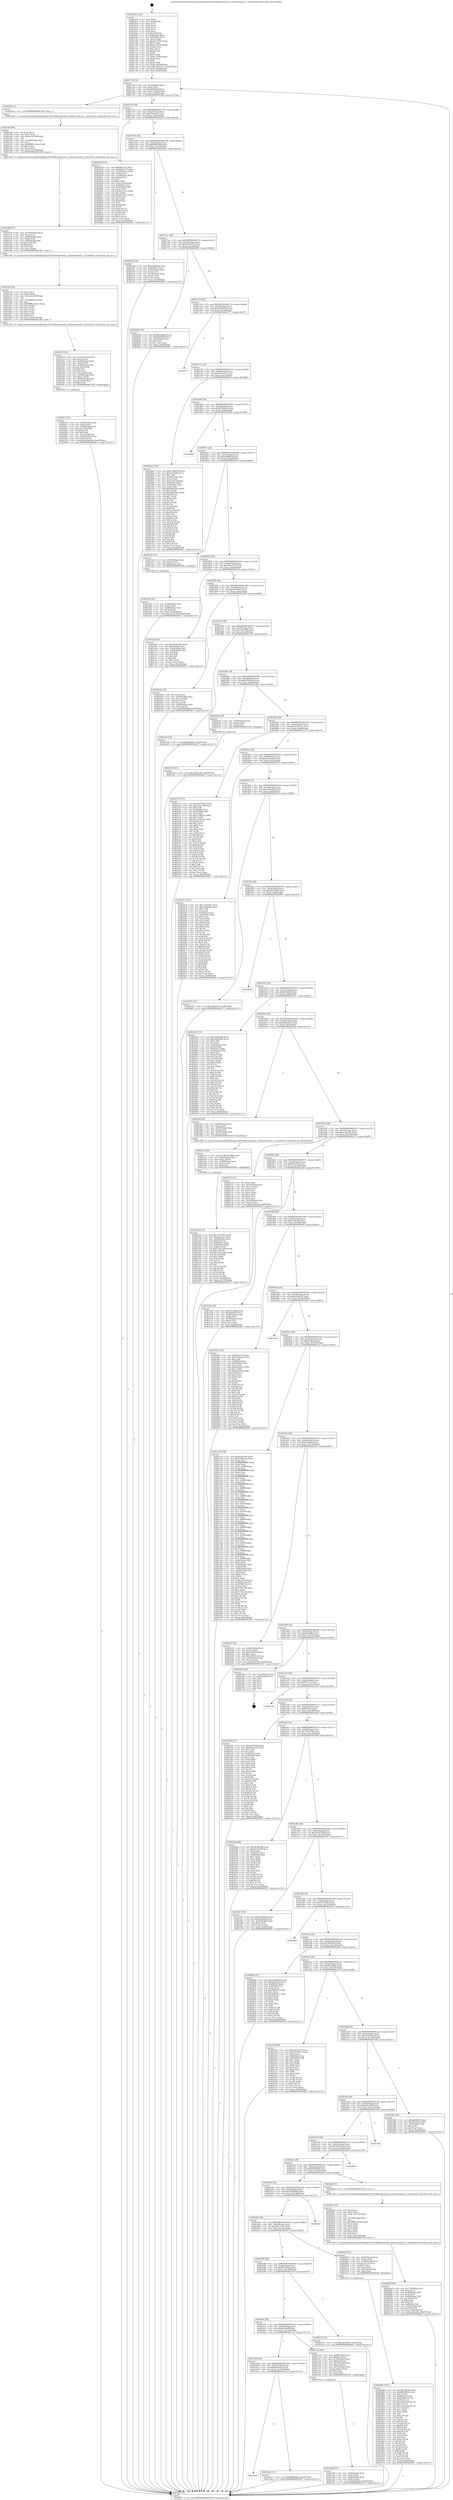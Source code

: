 digraph "0x4016e0" {
  label = "0x4016e0 (/mnt/c/Users/mathe/Desktop/tcc/POCII/binaries/extr_redissrclolwut5.c_lwGetPixel_Final-ollvm.out::main(0))"
  labelloc = "t"
  node[shape=record]

  Entry [label="",width=0.3,height=0.3,shape=circle,fillcolor=black,style=filled]
  "0x401754" [label="{
     0x401754 [32]\l
     | [instrs]\l
     &nbsp;&nbsp;0x401754 \<+6\>: mov -0xa0(%rbp),%eax\l
     &nbsp;&nbsp;0x40175a \<+2\>: mov %eax,%ecx\l
     &nbsp;&nbsp;0x40175c \<+6\>: sub $0x8da8442f,%ecx\l
     &nbsp;&nbsp;0x401762 \<+6\>: mov %eax,-0xb4(%rbp)\l
     &nbsp;&nbsp;0x401768 \<+6\>: mov %ecx,-0xb8(%rbp)\l
     &nbsp;&nbsp;0x40176e \<+6\>: je 0000000000401e8a \<main+0x7aa\>\l
  }"]
  "0x401e8a" [label="{
     0x401e8a [5]\l
     | [instrs]\l
     &nbsp;&nbsp;0x401e8a \<+5\>: call 0000000000401160 \<next_i\>\l
     | [calls]\l
     &nbsp;&nbsp;0x401160 \{1\} (/mnt/c/Users/mathe/Desktop/tcc/POCII/binaries/extr_redissrclolwut5.c_lwGetPixel_Final-ollvm.out::next_i)\l
  }"]
  "0x401774" [label="{
     0x401774 [28]\l
     | [instrs]\l
     &nbsp;&nbsp;0x401774 \<+5\>: jmp 0000000000401779 \<main+0x99\>\l
     &nbsp;&nbsp;0x401779 \<+6\>: mov -0xb4(%rbp),%eax\l
     &nbsp;&nbsp;0x40177f \<+5\>: sub $0x97b4a2ce,%eax\l
     &nbsp;&nbsp;0x401784 \<+6\>: mov %eax,-0xbc(%rbp)\l
     &nbsp;&nbsp;0x40178a \<+6\>: je 0000000000402018 \<main+0x938\>\l
  }"]
  Exit [label="",width=0.3,height=0.3,shape=circle,fillcolor=black,style=filled,peripheries=2]
  "0x402018" [label="{
     0x402018 [122]\l
     | [instrs]\l
     &nbsp;&nbsp;0x402018 \<+5\>: mov $0xf8a2114,%eax\l
     &nbsp;&nbsp;0x40201d \<+5\>: mov $0x9a0e2174,%ecx\l
     &nbsp;&nbsp;0x402022 \<+4\>: mov -0x50(%rbp),%rdx\l
     &nbsp;&nbsp;0x402026 \<+2\>: mov (%rdx),%esi\l
     &nbsp;&nbsp;0x402028 \<+4\>: mov -0x58(%rbp),%rdx\l
     &nbsp;&nbsp;0x40202c \<+2\>: cmp (%rdx),%esi\l
     &nbsp;&nbsp;0x40202e \<+4\>: setl %dil\l
     &nbsp;&nbsp;0x402032 \<+4\>: and $0x1,%dil\l
     &nbsp;&nbsp;0x402036 \<+4\>: mov %dil,-0x2d(%rbp)\l
     &nbsp;&nbsp;0x40203a \<+7\>: mov 0x40505c,%esi\l
     &nbsp;&nbsp;0x402041 \<+8\>: mov 0x405060,%r8d\l
     &nbsp;&nbsp;0x402049 \<+3\>: mov %esi,%r9d\l
     &nbsp;&nbsp;0x40204c \<+7\>: sub $0x26cc1672,%r9d\l
     &nbsp;&nbsp;0x402053 \<+4\>: sub $0x1,%r9d\l
     &nbsp;&nbsp;0x402057 \<+7\>: add $0x26cc1672,%r9d\l
     &nbsp;&nbsp;0x40205e \<+4\>: imul %r9d,%esi\l
     &nbsp;&nbsp;0x402062 \<+3\>: and $0x1,%esi\l
     &nbsp;&nbsp;0x402065 \<+3\>: cmp $0x0,%esi\l
     &nbsp;&nbsp;0x402068 \<+4\>: sete %dil\l
     &nbsp;&nbsp;0x40206c \<+4\>: cmp $0xa,%r8d\l
     &nbsp;&nbsp;0x402070 \<+4\>: setl %r10b\l
     &nbsp;&nbsp;0x402074 \<+3\>: mov %dil,%r11b\l
     &nbsp;&nbsp;0x402077 \<+3\>: and %r10b,%r11b\l
     &nbsp;&nbsp;0x40207a \<+3\>: xor %r10b,%dil\l
     &nbsp;&nbsp;0x40207d \<+3\>: or %dil,%r11b\l
     &nbsp;&nbsp;0x402080 \<+4\>: test $0x1,%r11b\l
     &nbsp;&nbsp;0x402084 \<+3\>: cmovne %ecx,%eax\l
     &nbsp;&nbsp;0x402087 \<+6\>: mov %eax,-0xa0(%rbp)\l
     &nbsp;&nbsp;0x40208d \<+5\>: jmp 00000000004028c7 \<main+0x11e7\>\l
  }"]
  "0x401790" [label="{
     0x401790 [28]\l
     | [instrs]\l
     &nbsp;&nbsp;0x401790 \<+5\>: jmp 0000000000401795 \<main+0xb5\>\l
     &nbsp;&nbsp;0x401795 \<+6\>: mov -0xb4(%rbp),%eax\l
     &nbsp;&nbsp;0x40179b \<+5\>: sub $0x990f34d8,%eax\l
     &nbsp;&nbsp;0x4017a0 \<+6\>: mov %eax,-0xc0(%rbp)\l
     &nbsp;&nbsp;0x4017a6 \<+6\>: je 00000000004023b2 \<main+0xcd2\>\l
  }"]
  "0x402559" [label="{
     0x402559 [15]\l
     | [instrs]\l
     &nbsp;&nbsp;0x402559 \<+10\>: movl $0x13002799,-0xa0(%rbp)\l
     &nbsp;&nbsp;0x402563 \<+5\>: jmp 00000000004028c7 \<main+0x11e7\>\l
  }"]
  "0x4023b2" [label="{
     0x4023b2 [36]\l
     | [instrs]\l
     &nbsp;&nbsp;0x4023b2 \<+5\>: mov $0xd3f38bda,%eax\l
     &nbsp;&nbsp;0x4023b7 \<+5\>: mov $0xfbf38ca,%ecx\l
     &nbsp;&nbsp;0x4023bc \<+4\>: mov -0x40(%rbp),%rdx\l
     &nbsp;&nbsp;0x4023c0 \<+2\>: mov (%rdx),%esi\l
     &nbsp;&nbsp;0x4023c2 \<+4\>: mov -0x70(%rbp),%rdx\l
     &nbsp;&nbsp;0x4023c6 \<+2\>: cmp (%rdx),%esi\l
     &nbsp;&nbsp;0x4023c8 \<+3\>: cmovl %ecx,%eax\l
     &nbsp;&nbsp;0x4023cb \<+6\>: mov %eax,-0xa0(%rbp)\l
     &nbsp;&nbsp;0x4023d1 \<+5\>: jmp 00000000004028c7 \<main+0x11e7\>\l
  }"]
  "0x4017ac" [label="{
     0x4017ac [28]\l
     | [instrs]\l
     &nbsp;&nbsp;0x4017ac \<+5\>: jmp 00000000004017b1 \<main+0xd1\>\l
     &nbsp;&nbsp;0x4017b1 \<+6\>: mov -0xb4(%rbp),%eax\l
     &nbsp;&nbsp;0x4017b7 \<+5\>: sub $0x9a0e2174,%eax\l
     &nbsp;&nbsp;0x4017bc \<+6\>: mov %eax,-0xc4(%rbp)\l
     &nbsp;&nbsp;0x4017c2 \<+6\>: je 0000000000402092 \<main+0x9b2\>\l
  }"]
  "0x402480" [label="{
     0x402480 [153]\l
     | [instrs]\l
     &nbsp;&nbsp;0x402480 \<+5\>: mov $0x393783d6,%edx\l
     &nbsp;&nbsp;0x402485 \<+5\>: mov $0x683c85b2,%esi\l
     &nbsp;&nbsp;0x40248a \<+3\>: mov $0x1,%r8b\l
     &nbsp;&nbsp;0x40248d \<+8\>: mov 0x40505c,%r9d\l
     &nbsp;&nbsp;0x402495 \<+8\>: mov 0x405060,%r10d\l
     &nbsp;&nbsp;0x40249d \<+3\>: mov %r9d,%r11d\l
     &nbsp;&nbsp;0x4024a0 \<+7\>: sub $0xce4434c4,%r11d\l
     &nbsp;&nbsp;0x4024a7 \<+4\>: sub $0x1,%r11d\l
     &nbsp;&nbsp;0x4024ab \<+7\>: add $0xce4434c4,%r11d\l
     &nbsp;&nbsp;0x4024b2 \<+4\>: imul %r11d,%r9d\l
     &nbsp;&nbsp;0x4024b6 \<+4\>: and $0x1,%r9d\l
     &nbsp;&nbsp;0x4024ba \<+4\>: cmp $0x0,%r9d\l
     &nbsp;&nbsp;0x4024be \<+3\>: sete %bl\l
     &nbsp;&nbsp;0x4024c1 \<+4\>: cmp $0xa,%r10d\l
     &nbsp;&nbsp;0x4024c5 \<+4\>: setl %r14b\l
     &nbsp;&nbsp;0x4024c9 \<+3\>: mov %bl,%r15b\l
     &nbsp;&nbsp;0x4024cc \<+4\>: xor $0xff,%r15b\l
     &nbsp;&nbsp;0x4024d0 \<+3\>: mov %r14b,%r12b\l
     &nbsp;&nbsp;0x4024d3 \<+4\>: xor $0xff,%r12b\l
     &nbsp;&nbsp;0x4024d7 \<+4\>: xor $0x0,%r8b\l
     &nbsp;&nbsp;0x4024db \<+3\>: mov %r15b,%r13b\l
     &nbsp;&nbsp;0x4024de \<+4\>: and $0x0,%r13b\l
     &nbsp;&nbsp;0x4024e2 \<+3\>: and %r8b,%bl\l
     &nbsp;&nbsp;0x4024e5 \<+3\>: mov %r12b,%al\l
     &nbsp;&nbsp;0x4024e8 \<+2\>: and $0x0,%al\l
     &nbsp;&nbsp;0x4024ea \<+3\>: and %r8b,%r14b\l
     &nbsp;&nbsp;0x4024ed \<+3\>: or %bl,%r13b\l
     &nbsp;&nbsp;0x4024f0 \<+3\>: or %r14b,%al\l
     &nbsp;&nbsp;0x4024f3 \<+3\>: xor %al,%r13b\l
     &nbsp;&nbsp;0x4024f6 \<+3\>: or %r12b,%r15b\l
     &nbsp;&nbsp;0x4024f9 \<+4\>: xor $0xff,%r15b\l
     &nbsp;&nbsp;0x4024fd \<+4\>: or $0x0,%r8b\l
     &nbsp;&nbsp;0x402501 \<+3\>: and %r8b,%r15b\l
     &nbsp;&nbsp;0x402504 \<+3\>: or %r15b,%r13b\l
     &nbsp;&nbsp;0x402507 \<+4\>: test $0x1,%r13b\l
     &nbsp;&nbsp;0x40250b \<+3\>: cmovne %esi,%edx\l
     &nbsp;&nbsp;0x40250e \<+6\>: mov %edx,-0xa0(%rbp)\l
     &nbsp;&nbsp;0x402514 \<+5\>: jmp 00000000004028c7 \<main+0x11e7\>\l
  }"]
  "0x402092" [label="{
     0x402092 [30]\l
     | [instrs]\l
     &nbsp;&nbsp;0x402092 \<+5\>: mov $0x46eeb406,%eax\l
     &nbsp;&nbsp;0x402097 \<+5\>: mov $0x4f43b596,%ecx\l
     &nbsp;&nbsp;0x40209c \<+3\>: mov -0x2d(%rbp),%dl\l
     &nbsp;&nbsp;0x40209f \<+3\>: test $0x1,%dl\l
     &nbsp;&nbsp;0x4020a2 \<+3\>: cmovne %ecx,%eax\l
     &nbsp;&nbsp;0x4020a5 \<+6\>: mov %eax,-0xa0(%rbp)\l
     &nbsp;&nbsp;0x4020ab \<+5\>: jmp 00000000004028c7 \<main+0x11e7\>\l
  }"]
  "0x4017c8" [label="{
     0x4017c8 [28]\l
     | [instrs]\l
     &nbsp;&nbsp;0x4017c8 \<+5\>: jmp 00000000004017cd \<main+0xed\>\l
     &nbsp;&nbsp;0x4017cd \<+6\>: mov -0xb4(%rbp),%eax\l
     &nbsp;&nbsp;0x4017d3 \<+5\>: sub $0xa5669338,%eax\l
     &nbsp;&nbsp;0x4017d8 \<+6\>: mov %eax,-0xc8(%rbp)\l
     &nbsp;&nbsp;0x4017de \<+6\>: je 0000000000402577 \<main+0xe97\>\l
  }"]
  "0x401bd4" [label="{
     0x401bd4\l
  }", style=dashed]
  "0x402577" [label="{
     0x402577\l
  }", style=dashed]
  "0x4017e4" [label="{
     0x4017e4 [28]\l
     | [instrs]\l
     &nbsp;&nbsp;0x4017e4 \<+5\>: jmp 00000000004017e9 \<main+0x109\>\l
     &nbsp;&nbsp;0x4017e9 \<+6\>: mov -0xb4(%rbp),%eax\l
     &nbsp;&nbsp;0x4017ef \<+5\>: sub $0xa62c1812,%eax\l
     &nbsp;&nbsp;0x4017f4 \<+6\>: mov %eax,-0xcc(%rbp)\l
     &nbsp;&nbsp;0x4017fa \<+6\>: je 00000000004026e5 \<main+0x1005\>\l
  }"]
  "0x4023a3" [label="{
     0x4023a3 [15]\l
     | [instrs]\l
     &nbsp;&nbsp;0x4023a3 \<+10\>: movl $0x990f34d8,-0xa0(%rbp)\l
     &nbsp;&nbsp;0x4023ad \<+5\>: jmp 00000000004028c7 \<main+0x11e7\>\l
  }"]
  "0x4026e5" [label="{
     0x4026e5 [159]\l
     | [instrs]\l
     &nbsp;&nbsp;0x4026e5 \<+5\>: mov $0x5cd4d936,%eax\l
     &nbsp;&nbsp;0x4026ea \<+5\>: mov $0xe91bd8b,%ecx\l
     &nbsp;&nbsp;0x4026ef \<+2\>: mov $0x1,%dl\l
     &nbsp;&nbsp;0x4026f1 \<+7\>: mov -0x98(%rbp),%rsi\l
     &nbsp;&nbsp;0x4026f8 \<+2\>: mov (%rsi),%edi\l
     &nbsp;&nbsp;0x4026fa \<+3\>: mov %edi,-0x2c(%rbp)\l
     &nbsp;&nbsp;0x4026fd \<+7\>: mov 0x40505c,%edi\l
     &nbsp;&nbsp;0x402704 \<+8\>: mov 0x405060,%r8d\l
     &nbsp;&nbsp;0x40270c \<+3\>: mov %edi,%r9d\l
     &nbsp;&nbsp;0x40270f \<+7\>: add $0x69db7bce,%r9d\l
     &nbsp;&nbsp;0x402716 \<+4\>: sub $0x1,%r9d\l
     &nbsp;&nbsp;0x40271a \<+7\>: sub $0x69db7bce,%r9d\l
     &nbsp;&nbsp;0x402721 \<+4\>: imul %r9d,%edi\l
     &nbsp;&nbsp;0x402725 \<+3\>: and $0x1,%edi\l
     &nbsp;&nbsp;0x402728 \<+3\>: cmp $0x0,%edi\l
     &nbsp;&nbsp;0x40272b \<+4\>: sete %r10b\l
     &nbsp;&nbsp;0x40272f \<+4\>: cmp $0xa,%r8d\l
     &nbsp;&nbsp;0x402733 \<+4\>: setl %r11b\l
     &nbsp;&nbsp;0x402737 \<+3\>: mov %r10b,%bl\l
     &nbsp;&nbsp;0x40273a \<+3\>: xor $0xff,%bl\l
     &nbsp;&nbsp;0x40273d \<+3\>: mov %r11b,%r14b\l
     &nbsp;&nbsp;0x402740 \<+4\>: xor $0xff,%r14b\l
     &nbsp;&nbsp;0x402744 \<+3\>: xor $0x1,%dl\l
     &nbsp;&nbsp;0x402747 \<+3\>: mov %bl,%r15b\l
     &nbsp;&nbsp;0x40274a \<+4\>: and $0xff,%r15b\l
     &nbsp;&nbsp;0x40274e \<+3\>: and %dl,%r10b\l
     &nbsp;&nbsp;0x402751 \<+3\>: mov %r14b,%r12b\l
     &nbsp;&nbsp;0x402754 \<+4\>: and $0xff,%r12b\l
     &nbsp;&nbsp;0x402758 \<+3\>: and %dl,%r11b\l
     &nbsp;&nbsp;0x40275b \<+3\>: or %r10b,%r15b\l
     &nbsp;&nbsp;0x40275e \<+3\>: or %r11b,%r12b\l
     &nbsp;&nbsp;0x402761 \<+3\>: xor %r12b,%r15b\l
     &nbsp;&nbsp;0x402764 \<+3\>: or %r14b,%bl\l
     &nbsp;&nbsp;0x402767 \<+3\>: xor $0xff,%bl\l
     &nbsp;&nbsp;0x40276a \<+3\>: or $0x1,%dl\l
     &nbsp;&nbsp;0x40276d \<+2\>: and %dl,%bl\l
     &nbsp;&nbsp;0x40276f \<+3\>: or %bl,%r15b\l
     &nbsp;&nbsp;0x402772 \<+4\>: test $0x1,%r15b\l
     &nbsp;&nbsp;0x402776 \<+3\>: cmovne %ecx,%eax\l
     &nbsp;&nbsp;0x402779 \<+6\>: mov %eax,-0xa0(%rbp)\l
     &nbsp;&nbsp;0x40277f \<+5\>: jmp 00000000004028c7 \<main+0x11e7\>\l
  }"]
  "0x401800" [label="{
     0x401800 [28]\l
     | [instrs]\l
     &nbsp;&nbsp;0x401800 \<+5\>: jmp 0000000000401805 \<main+0x125\>\l
     &nbsp;&nbsp;0x401805 \<+6\>: mov -0xb4(%rbp),%eax\l
     &nbsp;&nbsp;0x40180b \<+5\>: sub $0xa67806ed,%eax\l
     &nbsp;&nbsp;0x401810 \<+6\>: mov %eax,-0xd0(%rbp)\l
     &nbsp;&nbsp;0x401816 \<+6\>: je 0000000000402568 \<main+0xe88\>\l
  }"]
  "0x40232f" [label="{
     0x40232f [116]\l
     | [instrs]\l
     &nbsp;&nbsp;0x40232f \<+5\>: mov $0x7c9160f7,%edx\l
     &nbsp;&nbsp;0x402334 \<+5\>: mov $0x6dcacfa7,%esi\l
     &nbsp;&nbsp;0x402339 \<+4\>: mov -0x40(%rbp),%rcx\l
     &nbsp;&nbsp;0x40233d \<+6\>: movl $0x0,(%rcx)\l
     &nbsp;&nbsp;0x402343 \<+8\>: mov 0x40505c,%r8d\l
     &nbsp;&nbsp;0x40234b \<+8\>: mov 0x405060,%r9d\l
     &nbsp;&nbsp;0x402353 \<+3\>: mov %r8d,%r10d\l
     &nbsp;&nbsp;0x402356 \<+7\>: sub $0x77dacee8,%r10d\l
     &nbsp;&nbsp;0x40235d \<+4\>: sub $0x1,%r10d\l
     &nbsp;&nbsp;0x402361 \<+7\>: add $0x77dacee8,%r10d\l
     &nbsp;&nbsp;0x402368 \<+4\>: imul %r10d,%r8d\l
     &nbsp;&nbsp;0x40236c \<+4\>: and $0x1,%r8d\l
     &nbsp;&nbsp;0x402370 \<+4\>: cmp $0x0,%r8d\l
     &nbsp;&nbsp;0x402374 \<+4\>: sete %r11b\l
     &nbsp;&nbsp;0x402378 \<+4\>: cmp $0xa,%r9d\l
     &nbsp;&nbsp;0x40237c \<+3\>: setl %bl\l
     &nbsp;&nbsp;0x40237f \<+3\>: mov %r11b,%r14b\l
     &nbsp;&nbsp;0x402382 \<+3\>: and %bl,%r14b\l
     &nbsp;&nbsp;0x402385 \<+3\>: xor %bl,%r11b\l
     &nbsp;&nbsp;0x402388 \<+3\>: or %r11b,%r14b\l
     &nbsp;&nbsp;0x40238b \<+4\>: test $0x1,%r14b\l
     &nbsp;&nbsp;0x40238f \<+3\>: cmovne %esi,%edx\l
     &nbsp;&nbsp;0x402392 \<+6\>: mov %edx,-0xa0(%rbp)\l
     &nbsp;&nbsp;0x402398 \<+6\>: mov %eax,-0x178(%rbp)\l
     &nbsp;&nbsp;0x40239e \<+5\>: jmp 00000000004028c7 \<main+0x11e7\>\l
  }"]
  "0x402568" [label="{
     0x402568\l
  }", style=dashed]
  "0x40181c" [label="{
     0x40181c [28]\l
     | [instrs]\l
     &nbsp;&nbsp;0x40181c \<+5\>: jmp 0000000000401821 \<main+0x141\>\l
     &nbsp;&nbsp;0x401821 \<+6\>: mov -0xb4(%rbp),%eax\l
     &nbsp;&nbsp;0x401827 \<+5\>: sub $0xaa809b7f,%eax\l
     &nbsp;&nbsp;0x40182c \<+6\>: mov %eax,-0xd4(%rbp)\l
     &nbsp;&nbsp;0x401832 \<+6\>: je 0000000000401dc0 \<main+0x6e0\>\l
  }"]
  "0x402312" [label="{
     0x402312 [29]\l
     | [instrs]\l
     &nbsp;&nbsp;0x402312 \<+10\>: movabs $0x4030b6,%rdi\l
     &nbsp;&nbsp;0x40231c \<+4\>: mov -0x48(%rbp),%rcx\l
     &nbsp;&nbsp;0x402320 \<+2\>: mov %eax,(%rcx)\l
     &nbsp;&nbsp;0x402322 \<+4\>: mov -0x48(%rbp),%rcx\l
     &nbsp;&nbsp;0x402326 \<+2\>: mov (%rcx),%esi\l
     &nbsp;&nbsp;0x402328 \<+2\>: mov $0x0,%al\l
     &nbsp;&nbsp;0x40232a \<+5\>: call 0000000000401040 \<printf@plt\>\l
     | [calls]\l
     &nbsp;&nbsp;0x401040 \{1\} (unknown)\l
  }"]
  "0x401dc0" [label="{
     0x401dc0 [19]\l
     | [instrs]\l
     &nbsp;&nbsp;0x401dc0 \<+7\>: mov -0x90(%rbp),%rax\l
     &nbsp;&nbsp;0x401dc7 \<+3\>: mov (%rax),%rax\l
     &nbsp;&nbsp;0x401dca \<+4\>: mov 0x8(%rax),%rdi\l
     &nbsp;&nbsp;0x401dce \<+5\>: call 0000000000401060 \<atoi@plt\>\l
     | [calls]\l
     &nbsp;&nbsp;0x401060 \{1\} (unknown)\l
  }"]
  "0x401838" [label="{
     0x401838 [28]\l
     | [instrs]\l
     &nbsp;&nbsp;0x401838 \<+5\>: jmp 000000000040183d \<main+0x15d\>\l
     &nbsp;&nbsp;0x40183d \<+6\>: mov -0xb4(%rbp),%eax\l
     &nbsp;&nbsp;0x401843 \<+5\>: sub $0xc50a3172,%eax\l
     &nbsp;&nbsp;0x401848 \<+6\>: mov %eax,-0xd8(%rbp)\l
     &nbsp;&nbsp;0x40184e \<+6\>: je 0000000000401bfa \<main+0x51a\>\l
  }"]
  "0x4020e9" [label="{
     0x4020e9 [60]\l
     | [instrs]\l
     &nbsp;&nbsp;0x4020e9 \<+6\>: mov -0x174(%rbp),%ecx\l
     &nbsp;&nbsp;0x4020ef \<+3\>: imul %eax,%ecx\l
     &nbsp;&nbsp;0x4020f2 \<+4\>: mov -0x68(%rbp),%r8\l
     &nbsp;&nbsp;0x4020f6 \<+3\>: mov (%r8),%r8\l
     &nbsp;&nbsp;0x4020f9 \<+4\>: mov -0x60(%rbp),%r9\l
     &nbsp;&nbsp;0x4020fd \<+3\>: movslq (%r9),%r9\l
     &nbsp;&nbsp;0x402100 \<+4\>: shl $0x4,%r9\l
     &nbsp;&nbsp;0x402104 \<+3\>: add %r9,%r8\l
     &nbsp;&nbsp;0x402107 \<+4\>: mov 0x8(%r8),%r8\l
     &nbsp;&nbsp;0x40210b \<+4\>: mov -0x50(%rbp),%r9\l
     &nbsp;&nbsp;0x40210f \<+3\>: movslq (%r9),%r9\l
     &nbsp;&nbsp;0x402112 \<+4\>: mov %ecx,(%r8,%r9,4)\l
     &nbsp;&nbsp;0x402116 \<+10\>: movl $0xec18a20e,-0xa0(%rbp)\l
     &nbsp;&nbsp;0x402120 \<+5\>: jmp 00000000004028c7 \<main+0x11e7\>\l
  }"]
  "0x401bfa" [label="{
     0x401bfa [53]\l
     | [instrs]\l
     &nbsp;&nbsp;0x401bfa \<+5\>: mov $0x4d3bc928,%eax\l
     &nbsp;&nbsp;0x401bff \<+5\>: mov $0xeb38ad,%ecx\l
     &nbsp;&nbsp;0x401c04 \<+6\>: mov -0x9a(%rbp),%dl\l
     &nbsp;&nbsp;0x401c0a \<+7\>: mov -0x99(%rbp),%sil\l
     &nbsp;&nbsp;0x401c11 \<+3\>: mov %dl,%dil\l
     &nbsp;&nbsp;0x401c14 \<+3\>: and %sil,%dil\l
     &nbsp;&nbsp;0x401c17 \<+3\>: xor %sil,%dl\l
     &nbsp;&nbsp;0x401c1a \<+3\>: or %dl,%dil\l
     &nbsp;&nbsp;0x401c1d \<+4\>: test $0x1,%dil\l
     &nbsp;&nbsp;0x401c21 \<+3\>: cmovne %ecx,%eax\l
     &nbsp;&nbsp;0x401c24 \<+6\>: mov %eax,-0xa0(%rbp)\l
     &nbsp;&nbsp;0x401c2a \<+5\>: jmp 00000000004028c7 \<main+0x11e7\>\l
  }"]
  "0x401854" [label="{
     0x401854 [28]\l
     | [instrs]\l
     &nbsp;&nbsp;0x401854 \<+5\>: jmp 0000000000401859 \<main+0x179\>\l
     &nbsp;&nbsp;0x401859 \<+6\>: mov -0xb4(%rbp),%eax\l
     &nbsp;&nbsp;0x40185f \<+5\>: sub $0xcbc9f82d,%eax\l
     &nbsp;&nbsp;0x401864 \<+6\>: mov %eax,-0xdc(%rbp)\l
     &nbsp;&nbsp;0x40186a \<+6\>: je 0000000000402528 \<main+0xe48\>\l
  }"]
  "0x4028c7" [label="{
     0x4028c7 [5]\l
     | [instrs]\l
     &nbsp;&nbsp;0x4028c7 \<+5\>: jmp 0000000000401754 \<main+0x74\>\l
  }"]
  "0x4016e0" [label="{
     0x4016e0 [116]\l
     | [instrs]\l
     &nbsp;&nbsp;0x4016e0 \<+1\>: push %rbp\l
     &nbsp;&nbsp;0x4016e1 \<+3\>: mov %rsp,%rbp\l
     &nbsp;&nbsp;0x4016e4 \<+2\>: push %r15\l
     &nbsp;&nbsp;0x4016e6 \<+2\>: push %r14\l
     &nbsp;&nbsp;0x4016e8 \<+2\>: push %r13\l
     &nbsp;&nbsp;0x4016ea \<+2\>: push %r12\l
     &nbsp;&nbsp;0x4016ec \<+1\>: push %rbx\l
     &nbsp;&nbsp;0x4016ed \<+7\>: sub $0x178,%rsp\l
     &nbsp;&nbsp;0x4016f4 \<+7\>: mov 0x40505c,%eax\l
     &nbsp;&nbsp;0x4016fb \<+7\>: mov 0x405060,%ecx\l
     &nbsp;&nbsp;0x401702 \<+2\>: mov %eax,%edx\l
     &nbsp;&nbsp;0x401704 \<+6\>: sub $0xfac73564,%edx\l
     &nbsp;&nbsp;0x40170a \<+3\>: sub $0x1,%edx\l
     &nbsp;&nbsp;0x40170d \<+6\>: add $0xfac73564,%edx\l
     &nbsp;&nbsp;0x401713 \<+3\>: imul %edx,%eax\l
     &nbsp;&nbsp;0x401716 \<+3\>: and $0x1,%eax\l
     &nbsp;&nbsp;0x401719 \<+3\>: cmp $0x0,%eax\l
     &nbsp;&nbsp;0x40171c \<+4\>: sete %r8b\l
     &nbsp;&nbsp;0x401720 \<+4\>: and $0x1,%r8b\l
     &nbsp;&nbsp;0x401724 \<+7\>: mov %r8b,-0x9a(%rbp)\l
     &nbsp;&nbsp;0x40172b \<+3\>: cmp $0xa,%ecx\l
     &nbsp;&nbsp;0x40172e \<+4\>: setl %r8b\l
     &nbsp;&nbsp;0x401732 \<+4\>: and $0x1,%r8b\l
     &nbsp;&nbsp;0x401736 \<+7\>: mov %r8b,-0x99(%rbp)\l
     &nbsp;&nbsp;0x40173d \<+10\>: movl $0xc50a3172,-0xa0(%rbp)\l
     &nbsp;&nbsp;0x401747 \<+6\>: mov %edi,-0xa4(%rbp)\l
     &nbsp;&nbsp;0x40174d \<+7\>: mov %rsi,-0xb0(%rbp)\l
  }"]
  "0x4020b5" [label="{
     0x4020b5 [52]\l
     | [instrs]\l
     &nbsp;&nbsp;0x4020b5 \<+2\>: xor %ecx,%ecx\l
     &nbsp;&nbsp;0x4020b7 \<+5\>: mov $0x2,%edx\l
     &nbsp;&nbsp;0x4020bc \<+6\>: mov %edx,-0x170(%rbp)\l
     &nbsp;&nbsp;0x4020c2 \<+1\>: cltd\l
     &nbsp;&nbsp;0x4020c3 \<+6\>: mov -0x170(%rbp),%esi\l
     &nbsp;&nbsp;0x4020c9 \<+2\>: idiv %esi\l
     &nbsp;&nbsp;0x4020cb \<+6\>: imul $0xfffffffe,%edx,%edx\l
     &nbsp;&nbsp;0x4020d1 \<+2\>: mov %ecx,%edi\l
     &nbsp;&nbsp;0x4020d3 \<+2\>: sub %edx,%edi\l
     &nbsp;&nbsp;0x4020d5 \<+2\>: mov %ecx,%edx\l
     &nbsp;&nbsp;0x4020d7 \<+3\>: sub $0x1,%edx\l
     &nbsp;&nbsp;0x4020da \<+2\>: add %edx,%edi\l
     &nbsp;&nbsp;0x4020dc \<+2\>: sub %edi,%ecx\l
     &nbsp;&nbsp;0x4020de \<+6\>: mov %ecx,-0x174(%rbp)\l
     &nbsp;&nbsp;0x4020e4 \<+5\>: call 0000000000401160 \<next_i\>\l
     | [calls]\l
     &nbsp;&nbsp;0x401160 \{1\} (/mnt/c/Users/mathe/Desktop/tcc/POCII/binaries/extr_redissrclolwut5.c_lwGetPixel_Final-ollvm.out::next_i)\l
  }"]
  "0x402528" [label="{
     0x402528 [34]\l
     | [instrs]\l
     &nbsp;&nbsp;0x402528 \<+2\>: xor %eax,%eax\l
     &nbsp;&nbsp;0x40252a \<+4\>: mov -0x40(%rbp),%rcx\l
     &nbsp;&nbsp;0x40252e \<+2\>: mov (%rcx),%edx\l
     &nbsp;&nbsp;0x402530 \<+3\>: sub $0x1,%eax\l
     &nbsp;&nbsp;0x402533 \<+2\>: sub %eax,%edx\l
     &nbsp;&nbsp;0x402535 \<+4\>: mov -0x40(%rbp),%rcx\l
     &nbsp;&nbsp;0x402539 \<+2\>: mov %edx,(%rcx)\l
     &nbsp;&nbsp;0x40253b \<+10\>: movl $0x990f34d8,-0xa0(%rbp)\l
     &nbsp;&nbsp;0x402545 \<+5\>: jmp 00000000004028c7 \<main+0x11e7\>\l
  }"]
  "0x401870" [label="{
     0x401870 [28]\l
     | [instrs]\l
     &nbsp;&nbsp;0x401870 \<+5\>: jmp 0000000000401875 \<main+0x195\>\l
     &nbsp;&nbsp;0x401875 \<+6\>: mov -0xb4(%rbp),%eax\l
     &nbsp;&nbsp;0x40187b \<+5\>: sub $0xce2bc788,%eax\l
     &nbsp;&nbsp;0x401880 \<+6\>: mov %eax,-0xe0(%rbp)\l
     &nbsp;&nbsp;0x401886 \<+6\>: je 0000000000402238 \<main+0xb58\>\l
  }"]
  "0x401f53" [label="{
     0x401f53 [50]\l
     | [instrs]\l
     &nbsp;&nbsp;0x401f53 \<+4\>: mov -0x68(%rbp),%rdi\l
     &nbsp;&nbsp;0x401f57 \<+3\>: mov (%rdi),%rdi\l
     &nbsp;&nbsp;0x401f5a \<+4\>: mov -0x60(%rbp),%r8\l
     &nbsp;&nbsp;0x401f5e \<+3\>: movslq (%r8),%r8\l
     &nbsp;&nbsp;0x401f61 \<+4\>: shl $0x4,%r8\l
     &nbsp;&nbsp;0x401f65 \<+3\>: add %r8,%rdi\l
     &nbsp;&nbsp;0x401f68 \<+4\>: mov %rax,0x8(%rdi)\l
     &nbsp;&nbsp;0x401f6c \<+4\>: mov -0x50(%rbp),%rax\l
     &nbsp;&nbsp;0x401f70 \<+6\>: movl $0x0,(%rax)\l
     &nbsp;&nbsp;0x401f76 \<+10\>: movl $0xfc4a6cdb,-0xa0(%rbp)\l
     &nbsp;&nbsp;0x401f80 \<+5\>: jmp 00000000004028c7 \<main+0x11e7\>\l
  }"]
  "0x402238" [label="{
     0x402238 [15]\l
     | [instrs]\l
     &nbsp;&nbsp;0x402238 \<+10\>: movl $0xb62d6ba,-0xa0(%rbp)\l
     &nbsp;&nbsp;0x402242 \<+5\>: jmp 00000000004028c7 \<main+0x11e7\>\l
  }"]
  "0x40188c" [label="{
     0x40188c [28]\l
     | [instrs]\l
     &nbsp;&nbsp;0x40188c \<+5\>: jmp 0000000000401891 \<main+0x1b1\>\l
     &nbsp;&nbsp;0x401891 \<+6\>: mov -0xb4(%rbp),%eax\l
     &nbsp;&nbsp;0x401897 \<+5\>: sub $0xd3f38bda,%eax\l
     &nbsp;&nbsp;0x40189c \<+6\>: mov %eax,-0xe4(%rbp)\l
     &nbsp;&nbsp;0x4018a2 \<+6\>: je 000000000040254a \<main+0xe6a\>\l
  }"]
  "0x401f18" [label="{
     0x401f18 [59]\l
     | [instrs]\l
     &nbsp;&nbsp;0x401f18 \<+6\>: mov -0x16c(%rbp),%ecx\l
     &nbsp;&nbsp;0x401f1e \<+3\>: imul %eax,%ecx\l
     &nbsp;&nbsp;0x401f21 \<+4\>: mov -0x68(%rbp),%rdi\l
     &nbsp;&nbsp;0x401f25 \<+3\>: mov (%rdi),%rdi\l
     &nbsp;&nbsp;0x401f28 \<+4\>: mov -0x60(%rbp),%r8\l
     &nbsp;&nbsp;0x401f2c \<+3\>: movslq (%r8),%r8\l
     &nbsp;&nbsp;0x401f2f \<+4\>: shl $0x4,%r8\l
     &nbsp;&nbsp;0x401f33 \<+3\>: add %r8,%rdi\l
     &nbsp;&nbsp;0x401f36 \<+3\>: mov %ecx,0x4(%rdi)\l
     &nbsp;&nbsp;0x401f39 \<+4\>: mov -0x58(%rbp),%rdi\l
     &nbsp;&nbsp;0x401f3d \<+6\>: movl $0x1,(%rdi)\l
     &nbsp;&nbsp;0x401f43 \<+4\>: mov -0x58(%rbp),%rdi\l
     &nbsp;&nbsp;0x401f47 \<+3\>: movslq (%rdi),%rdi\l
     &nbsp;&nbsp;0x401f4a \<+4\>: shl $0x2,%rdi\l
     &nbsp;&nbsp;0x401f4e \<+5\>: call 0000000000401050 \<malloc@plt\>\l
     | [calls]\l
     &nbsp;&nbsp;0x401050 \{1\} (unknown)\l
  }"]
  "0x40254a" [label="{
     0x40254a [15]\l
     | [instrs]\l
     &nbsp;&nbsp;0x40254a \<+4\>: mov -0x68(%rbp),%rax\l
     &nbsp;&nbsp;0x40254e \<+3\>: mov (%rax),%rax\l
     &nbsp;&nbsp;0x402551 \<+3\>: mov %rax,%rdi\l
     &nbsp;&nbsp;0x402554 \<+5\>: call 0000000000401030 \<free@plt\>\l
     | [calls]\l
     &nbsp;&nbsp;0x401030 \{1\} (unknown)\l
  }"]
  "0x4018a8" [label="{
     0x4018a8 [28]\l
     | [instrs]\l
     &nbsp;&nbsp;0x4018a8 \<+5\>: jmp 00000000004018ad \<main+0x1cd\>\l
     &nbsp;&nbsp;0x4018ad \<+6\>: mov -0xb4(%rbp),%eax\l
     &nbsp;&nbsp;0x4018b3 \<+5\>: sub $0xe27461c1,%eax\l
     &nbsp;&nbsp;0x4018b8 \<+6\>: mov %eax,-0xe8(%rbp)\l
     &nbsp;&nbsp;0x4018be \<+6\>: je 00000000004021a5 \<main+0xac5\>\l
  }"]
  "0x401ee0" [label="{
     0x401ee0 [56]\l
     | [instrs]\l
     &nbsp;&nbsp;0x401ee0 \<+2\>: xor %ecx,%ecx\l
     &nbsp;&nbsp;0x401ee2 \<+5\>: mov $0x2,%edx\l
     &nbsp;&nbsp;0x401ee7 \<+6\>: mov %edx,-0x168(%rbp)\l
     &nbsp;&nbsp;0x401eed \<+1\>: cltd\l
     &nbsp;&nbsp;0x401eee \<+6\>: mov -0x168(%rbp),%esi\l
     &nbsp;&nbsp;0x401ef4 \<+2\>: idiv %esi\l
     &nbsp;&nbsp;0x401ef6 \<+6\>: imul $0xfffffffe,%edx,%edx\l
     &nbsp;&nbsp;0x401efc \<+3\>: mov %ecx,%r9d\l
     &nbsp;&nbsp;0x401eff \<+3\>: sub %edx,%r9d\l
     &nbsp;&nbsp;0x401f02 \<+2\>: mov %ecx,%edx\l
     &nbsp;&nbsp;0x401f04 \<+3\>: sub $0x1,%edx\l
     &nbsp;&nbsp;0x401f07 \<+3\>: add %edx,%r9d\l
     &nbsp;&nbsp;0x401f0a \<+3\>: sub %r9d,%ecx\l
     &nbsp;&nbsp;0x401f0d \<+6\>: mov %ecx,-0x16c(%rbp)\l
     &nbsp;&nbsp;0x401f13 \<+5\>: call 0000000000401160 \<next_i\>\l
     | [calls]\l
     &nbsp;&nbsp;0x401160 \{1\} (/mnt/c/Users/mathe/Desktop/tcc/POCII/binaries/extr_redissrclolwut5.c_lwGetPixel_Final-ollvm.out::next_i)\l
  }"]
  "0x4021a5" [label="{
     0x4021a5 [147]\l
     | [instrs]\l
     &nbsp;&nbsp;0x4021a5 \<+5\>: mov $0x4dd70222,%eax\l
     &nbsp;&nbsp;0x4021aa \<+5\>: mov $0xce2bc788,%ecx\l
     &nbsp;&nbsp;0x4021af \<+2\>: mov $0x1,%dl\l
     &nbsp;&nbsp;0x4021b1 \<+7\>: mov 0x40505c,%esi\l
     &nbsp;&nbsp;0x4021b8 \<+7\>: mov 0x405060,%edi\l
     &nbsp;&nbsp;0x4021bf \<+3\>: mov %esi,%r8d\l
     &nbsp;&nbsp;0x4021c2 \<+7\>: sub $0x1c7db1dc,%r8d\l
     &nbsp;&nbsp;0x4021c9 \<+4\>: sub $0x1,%r8d\l
     &nbsp;&nbsp;0x4021cd \<+7\>: add $0x1c7db1dc,%r8d\l
     &nbsp;&nbsp;0x4021d4 \<+4\>: imul %r8d,%esi\l
     &nbsp;&nbsp;0x4021d8 \<+3\>: and $0x1,%esi\l
     &nbsp;&nbsp;0x4021db \<+3\>: cmp $0x0,%esi\l
     &nbsp;&nbsp;0x4021de \<+4\>: sete %r9b\l
     &nbsp;&nbsp;0x4021e2 \<+3\>: cmp $0xa,%edi\l
     &nbsp;&nbsp;0x4021e5 \<+4\>: setl %r10b\l
     &nbsp;&nbsp;0x4021e9 \<+3\>: mov %r9b,%r11b\l
     &nbsp;&nbsp;0x4021ec \<+4\>: xor $0xff,%r11b\l
     &nbsp;&nbsp;0x4021f0 \<+3\>: mov %r10b,%bl\l
     &nbsp;&nbsp;0x4021f3 \<+3\>: xor $0xff,%bl\l
     &nbsp;&nbsp;0x4021f6 \<+3\>: xor $0x1,%dl\l
     &nbsp;&nbsp;0x4021f9 \<+3\>: mov %r11b,%r14b\l
     &nbsp;&nbsp;0x4021fc \<+4\>: and $0xff,%r14b\l
     &nbsp;&nbsp;0x402200 \<+3\>: and %dl,%r9b\l
     &nbsp;&nbsp;0x402203 \<+3\>: mov %bl,%r15b\l
     &nbsp;&nbsp;0x402206 \<+4\>: and $0xff,%r15b\l
     &nbsp;&nbsp;0x40220a \<+3\>: and %dl,%r10b\l
     &nbsp;&nbsp;0x40220d \<+3\>: or %r9b,%r14b\l
     &nbsp;&nbsp;0x402210 \<+3\>: or %r10b,%r15b\l
     &nbsp;&nbsp;0x402213 \<+3\>: xor %r15b,%r14b\l
     &nbsp;&nbsp;0x402216 \<+3\>: or %bl,%r11b\l
     &nbsp;&nbsp;0x402219 \<+4\>: xor $0xff,%r11b\l
     &nbsp;&nbsp;0x40221d \<+3\>: or $0x1,%dl\l
     &nbsp;&nbsp;0x402220 \<+3\>: and %dl,%r11b\l
     &nbsp;&nbsp;0x402223 \<+3\>: or %r11b,%r14b\l
     &nbsp;&nbsp;0x402226 \<+4\>: test $0x1,%r14b\l
     &nbsp;&nbsp;0x40222a \<+3\>: cmovne %ecx,%eax\l
     &nbsp;&nbsp;0x40222d \<+6\>: mov %eax,-0xa0(%rbp)\l
     &nbsp;&nbsp;0x402233 \<+5\>: jmp 00000000004028c7 \<main+0x11e7\>\l
  }"]
  "0x4018c4" [label="{
     0x4018c4 [28]\l
     | [instrs]\l
     &nbsp;&nbsp;0x4018c4 \<+5\>: jmp 00000000004018c9 \<main+0x1e9\>\l
     &nbsp;&nbsp;0x4018c9 \<+6\>: mov -0xb4(%rbp),%eax\l
     &nbsp;&nbsp;0x4018cf \<+5\>: sub $0xe4ccaddb,%eax\l
     &nbsp;&nbsp;0x4018d4 \<+6\>: mov %eax,-0xec(%rbp)\l
     &nbsp;&nbsp;0x4018da \<+6\>: je 0000000000402271 \<main+0xb91\>\l
  }"]
  "0x401ebb" [label="{
     0x401ebb [37]\l
     | [instrs]\l
     &nbsp;&nbsp;0x401ebb \<+6\>: mov -0x164(%rbp),%ecx\l
     &nbsp;&nbsp;0x401ec1 \<+3\>: imul %eax,%ecx\l
     &nbsp;&nbsp;0x401ec4 \<+4\>: mov -0x68(%rbp),%rdi\l
     &nbsp;&nbsp;0x401ec8 \<+3\>: mov (%rdi),%rdi\l
     &nbsp;&nbsp;0x401ecb \<+4\>: mov -0x60(%rbp),%r8\l
     &nbsp;&nbsp;0x401ecf \<+3\>: movslq (%r8),%r8\l
     &nbsp;&nbsp;0x401ed2 \<+4\>: shl $0x4,%r8\l
     &nbsp;&nbsp;0x401ed6 \<+3\>: add %r8,%rdi\l
     &nbsp;&nbsp;0x401ed9 \<+2\>: mov %ecx,(%rdi)\l
     &nbsp;&nbsp;0x401edb \<+5\>: call 0000000000401160 \<next_i\>\l
     | [calls]\l
     &nbsp;&nbsp;0x401160 \{1\} (/mnt/c/Users/mathe/Desktop/tcc/POCII/binaries/extr_redissrclolwut5.c_lwGetPixel_Final-ollvm.out::next_i)\l
  }"]
  "0x402271" [label="{
     0x402271 [137]\l
     | [instrs]\l
     &nbsp;&nbsp;0x402271 \<+5\>: mov $0x7c9160f7,%eax\l
     &nbsp;&nbsp;0x402276 \<+5\>: mov $0xeb9bc44e,%ecx\l
     &nbsp;&nbsp;0x40227b \<+2\>: mov $0x1,%dl\l
     &nbsp;&nbsp;0x40227d \<+2\>: xor %esi,%esi\l
     &nbsp;&nbsp;0x40227f \<+7\>: mov 0x40505c,%edi\l
     &nbsp;&nbsp;0x402286 \<+8\>: mov 0x405060,%r8d\l
     &nbsp;&nbsp;0x40228e \<+3\>: sub $0x1,%esi\l
     &nbsp;&nbsp;0x402291 \<+3\>: mov %edi,%r9d\l
     &nbsp;&nbsp;0x402294 \<+3\>: add %esi,%r9d\l
     &nbsp;&nbsp;0x402297 \<+4\>: imul %r9d,%edi\l
     &nbsp;&nbsp;0x40229b \<+3\>: and $0x1,%edi\l
     &nbsp;&nbsp;0x40229e \<+3\>: cmp $0x0,%edi\l
     &nbsp;&nbsp;0x4022a1 \<+4\>: sete %r10b\l
     &nbsp;&nbsp;0x4022a5 \<+4\>: cmp $0xa,%r8d\l
     &nbsp;&nbsp;0x4022a9 \<+4\>: setl %r11b\l
     &nbsp;&nbsp;0x4022ad \<+3\>: mov %r10b,%bl\l
     &nbsp;&nbsp;0x4022b0 \<+3\>: xor $0xff,%bl\l
     &nbsp;&nbsp;0x4022b3 \<+3\>: mov %r11b,%r14b\l
     &nbsp;&nbsp;0x4022b6 \<+4\>: xor $0xff,%r14b\l
     &nbsp;&nbsp;0x4022ba \<+3\>: xor $0x1,%dl\l
     &nbsp;&nbsp;0x4022bd \<+3\>: mov %bl,%r15b\l
     &nbsp;&nbsp;0x4022c0 \<+4\>: and $0xff,%r15b\l
     &nbsp;&nbsp;0x4022c4 \<+3\>: and %dl,%r10b\l
     &nbsp;&nbsp;0x4022c7 \<+3\>: mov %r14b,%r12b\l
     &nbsp;&nbsp;0x4022ca \<+4\>: and $0xff,%r12b\l
     &nbsp;&nbsp;0x4022ce \<+3\>: and %dl,%r11b\l
     &nbsp;&nbsp;0x4022d1 \<+3\>: or %r10b,%r15b\l
     &nbsp;&nbsp;0x4022d4 \<+3\>: or %r11b,%r12b\l
     &nbsp;&nbsp;0x4022d7 \<+3\>: xor %r12b,%r15b\l
     &nbsp;&nbsp;0x4022da \<+3\>: or %r14b,%bl\l
     &nbsp;&nbsp;0x4022dd \<+3\>: xor $0xff,%bl\l
     &nbsp;&nbsp;0x4022e0 \<+3\>: or $0x1,%dl\l
     &nbsp;&nbsp;0x4022e3 \<+2\>: and %dl,%bl\l
     &nbsp;&nbsp;0x4022e5 \<+3\>: or %bl,%r15b\l
     &nbsp;&nbsp;0x4022e8 \<+4\>: test $0x1,%r15b\l
     &nbsp;&nbsp;0x4022ec \<+3\>: cmovne %ecx,%eax\l
     &nbsp;&nbsp;0x4022ef \<+6\>: mov %eax,-0xa0(%rbp)\l
     &nbsp;&nbsp;0x4022f5 \<+5\>: jmp 00000000004028c7 \<main+0x11e7\>\l
  }"]
  "0x4018e0" [label="{
     0x4018e0 [28]\l
     | [instrs]\l
     &nbsp;&nbsp;0x4018e0 \<+5\>: jmp 00000000004018e5 \<main+0x205\>\l
     &nbsp;&nbsp;0x4018e5 \<+6\>: mov -0xb4(%rbp),%eax\l
     &nbsp;&nbsp;0x4018eb \<+5\>: sub $0xea84c95b,%eax\l
     &nbsp;&nbsp;0x4018f0 \<+6\>: mov %eax,-0xf0(%rbp)\l
     &nbsp;&nbsp;0x4018f6 \<+6\>: je 000000000040267b \<main+0xf9b\>\l
  }"]
  "0x401e8f" [label="{
     0x401e8f [44]\l
     | [instrs]\l
     &nbsp;&nbsp;0x401e8f \<+2\>: xor %ecx,%ecx\l
     &nbsp;&nbsp;0x401e91 \<+5\>: mov $0x2,%edx\l
     &nbsp;&nbsp;0x401e96 \<+6\>: mov %edx,-0x160(%rbp)\l
     &nbsp;&nbsp;0x401e9c \<+1\>: cltd\l
     &nbsp;&nbsp;0x401e9d \<+6\>: mov -0x160(%rbp),%esi\l
     &nbsp;&nbsp;0x401ea3 \<+2\>: idiv %esi\l
     &nbsp;&nbsp;0x401ea5 \<+6\>: imul $0xfffffffe,%edx,%edx\l
     &nbsp;&nbsp;0x401eab \<+3\>: sub $0x1,%ecx\l
     &nbsp;&nbsp;0x401eae \<+2\>: sub %ecx,%edx\l
     &nbsp;&nbsp;0x401eb0 \<+6\>: mov %edx,-0x164(%rbp)\l
     &nbsp;&nbsp;0x401eb6 \<+5\>: call 0000000000401160 \<next_i\>\l
     | [calls]\l
     &nbsp;&nbsp;0x401160 \{1\} (/mnt/c/Users/mathe/Desktop/tcc/POCII/binaries/extr_redissrclolwut5.c_lwGetPixel_Final-ollvm.out::next_i)\l
  }"]
  "0x40267b" [label="{
     0x40267b [15]\l
     | [instrs]\l
     &nbsp;&nbsp;0x40267b \<+10\>: movl $0x3ff28559,-0xa0(%rbp)\l
     &nbsp;&nbsp;0x402685 \<+5\>: jmp 00000000004028c7 \<main+0x11e7\>\l
  }"]
  "0x4018fc" [label="{
     0x4018fc [28]\l
     | [instrs]\l
     &nbsp;&nbsp;0x4018fc \<+5\>: jmp 0000000000401901 \<main+0x221\>\l
     &nbsp;&nbsp;0x401901 \<+6\>: mov -0xb4(%rbp),%eax\l
     &nbsp;&nbsp;0x401907 \<+5\>: sub $0xeb1962d8,%eax\l
     &nbsp;&nbsp;0x40190c \<+6\>: mov %eax,-0xf4(%rbp)\l
     &nbsp;&nbsp;0x401912 \<+6\>: je 0000000000402893 \<main+0x11b3\>\l
  }"]
  "0x401e46" [label="{
     0x401e46 [32]\l
     | [instrs]\l
     &nbsp;&nbsp;0x401e46 \<+4\>: mov -0x68(%rbp),%rdi\l
     &nbsp;&nbsp;0x401e4a \<+3\>: mov %rax,(%rdi)\l
     &nbsp;&nbsp;0x401e4d \<+4\>: mov -0x60(%rbp),%rax\l
     &nbsp;&nbsp;0x401e51 \<+6\>: movl $0x0,(%rax)\l
     &nbsp;&nbsp;0x401e57 \<+10\>: movl $0xf42fe292,-0xa0(%rbp)\l
     &nbsp;&nbsp;0x401e61 \<+5\>: jmp 00000000004028c7 \<main+0x11e7\>\l
  }"]
  "0x402893" [label="{
     0x402893\l
  }", style=dashed]
  "0x401918" [label="{
     0x401918 [28]\l
     | [instrs]\l
     &nbsp;&nbsp;0x401918 \<+5\>: jmp 000000000040191d \<main+0x23d\>\l
     &nbsp;&nbsp;0x40191d \<+6\>: mov -0xb4(%rbp),%eax\l
     &nbsp;&nbsp;0x401923 \<+5\>: sub $0xeb3decf9,%eax\l
     &nbsp;&nbsp;0x401928 \<+6\>: mov %eax,-0xf8(%rbp)\l
     &nbsp;&nbsp;0x40192e \<+6\>: je 00000000004025e1 \<main+0xf01\>\l
  }"]
  "0x401bb8" [label="{
     0x401bb8 [28]\l
     | [instrs]\l
     &nbsp;&nbsp;0x401bb8 \<+5\>: jmp 0000000000401bbd \<main+0x4dd\>\l
     &nbsp;&nbsp;0x401bbd \<+6\>: mov -0xb4(%rbp),%eax\l
     &nbsp;&nbsp;0x401bc3 \<+5\>: sub $0x6dcacfa7,%eax\l
     &nbsp;&nbsp;0x401bc8 \<+6\>: mov %eax,-0x158(%rbp)\l
     &nbsp;&nbsp;0x401bce \<+6\>: je 00000000004023a3 \<main+0xcc3\>\l
  }"]
  "0x4025e1" [label="{
     0x4025e1 [154]\l
     | [instrs]\l
     &nbsp;&nbsp;0x4025e1 \<+5\>: mov $0xeb1962d8,%eax\l
     &nbsp;&nbsp;0x4025e6 \<+5\>: mov $0xea84c95b,%ecx\l
     &nbsp;&nbsp;0x4025eb \<+2\>: mov $0x1,%dl\l
     &nbsp;&nbsp;0x4025ed \<+2\>: xor %esi,%esi\l
     &nbsp;&nbsp;0x4025ef \<+7\>: mov -0x98(%rbp),%rdi\l
     &nbsp;&nbsp;0x4025f6 \<+6\>: movl $0x0,(%rdi)\l
     &nbsp;&nbsp;0x4025fc \<+8\>: mov 0x40505c,%r8d\l
     &nbsp;&nbsp;0x402604 \<+8\>: mov 0x405060,%r9d\l
     &nbsp;&nbsp;0x40260c \<+3\>: sub $0x1,%esi\l
     &nbsp;&nbsp;0x40260f \<+3\>: mov %r8d,%r10d\l
     &nbsp;&nbsp;0x402612 \<+3\>: add %esi,%r10d\l
     &nbsp;&nbsp;0x402615 \<+4\>: imul %r10d,%r8d\l
     &nbsp;&nbsp;0x402619 \<+4\>: and $0x1,%r8d\l
     &nbsp;&nbsp;0x40261d \<+4\>: cmp $0x0,%r8d\l
     &nbsp;&nbsp;0x402621 \<+4\>: sete %r11b\l
     &nbsp;&nbsp;0x402625 \<+4\>: cmp $0xa,%r9d\l
     &nbsp;&nbsp;0x402629 \<+3\>: setl %bl\l
     &nbsp;&nbsp;0x40262c \<+3\>: mov %r11b,%r14b\l
     &nbsp;&nbsp;0x40262f \<+4\>: xor $0xff,%r14b\l
     &nbsp;&nbsp;0x402633 \<+3\>: mov %bl,%r15b\l
     &nbsp;&nbsp;0x402636 \<+4\>: xor $0xff,%r15b\l
     &nbsp;&nbsp;0x40263a \<+3\>: xor $0x0,%dl\l
     &nbsp;&nbsp;0x40263d \<+3\>: mov %r14b,%r12b\l
     &nbsp;&nbsp;0x402640 \<+4\>: and $0x0,%r12b\l
     &nbsp;&nbsp;0x402644 \<+3\>: and %dl,%r11b\l
     &nbsp;&nbsp;0x402647 \<+3\>: mov %r15b,%r13b\l
     &nbsp;&nbsp;0x40264a \<+4\>: and $0x0,%r13b\l
     &nbsp;&nbsp;0x40264e \<+2\>: and %dl,%bl\l
     &nbsp;&nbsp;0x402650 \<+3\>: or %r11b,%r12b\l
     &nbsp;&nbsp;0x402653 \<+3\>: or %bl,%r13b\l
     &nbsp;&nbsp;0x402656 \<+3\>: xor %r13b,%r12b\l
     &nbsp;&nbsp;0x402659 \<+3\>: or %r15b,%r14b\l
     &nbsp;&nbsp;0x40265c \<+4\>: xor $0xff,%r14b\l
     &nbsp;&nbsp;0x402660 \<+3\>: or $0x0,%dl\l
     &nbsp;&nbsp;0x402663 \<+3\>: and %dl,%r14b\l
     &nbsp;&nbsp;0x402666 \<+3\>: or %r14b,%r12b\l
     &nbsp;&nbsp;0x402669 \<+4\>: test $0x1,%r12b\l
     &nbsp;&nbsp;0x40266d \<+3\>: cmovne %ecx,%eax\l
     &nbsp;&nbsp;0x402670 \<+6\>: mov %eax,-0xa0(%rbp)\l
     &nbsp;&nbsp;0x402676 \<+5\>: jmp 00000000004028c7 \<main+0x11e7\>\l
  }"]
  "0x401934" [label="{
     0x401934 [28]\l
     | [instrs]\l
     &nbsp;&nbsp;0x401934 \<+5\>: jmp 0000000000401939 \<main+0x259\>\l
     &nbsp;&nbsp;0x401939 \<+6\>: mov -0xb4(%rbp),%eax\l
     &nbsp;&nbsp;0x40193f \<+5\>: sub $0xeb9bc44e,%eax\l
     &nbsp;&nbsp;0x401944 \<+6\>: mov %eax,-0xfc(%rbp)\l
     &nbsp;&nbsp;0x40194a \<+6\>: je 00000000004022fa \<main+0xc1a\>\l
  }"]
  "0x401e15" [label="{
     0x401e15 [49]\l
     | [instrs]\l
     &nbsp;&nbsp;0x401e15 \<+4\>: mov -0x80(%rbp),%rax\l
     &nbsp;&nbsp;0x401e19 \<+6\>: movl $0x64,(%rax)\l
     &nbsp;&nbsp;0x401e1f \<+4\>: mov -0x78(%rbp),%rax\l
     &nbsp;&nbsp;0x401e23 \<+6\>: movl $0x64,(%rax)\l
     &nbsp;&nbsp;0x401e29 \<+4\>: mov -0x70(%rbp),%rax\l
     &nbsp;&nbsp;0x401e2d \<+6\>: movl $0x1,(%rax)\l
     &nbsp;&nbsp;0x401e33 \<+4\>: mov -0x70(%rbp),%rax\l
     &nbsp;&nbsp;0x401e37 \<+3\>: movslq (%rax),%rax\l
     &nbsp;&nbsp;0x401e3a \<+4\>: shl $0x4,%rax\l
     &nbsp;&nbsp;0x401e3e \<+3\>: mov %rax,%rdi\l
     &nbsp;&nbsp;0x401e41 \<+5\>: call 0000000000401050 \<malloc@plt\>\l
     | [calls]\l
     &nbsp;&nbsp;0x401050 \{1\} (unknown)\l
  }"]
  "0x4022fa" [label="{
     0x4022fa [24]\l
     | [instrs]\l
     &nbsp;&nbsp;0x4022fa \<+4\>: mov -0x68(%rbp),%rax\l
     &nbsp;&nbsp;0x4022fe \<+3\>: mov (%rax),%rdi\l
     &nbsp;&nbsp;0x402301 \<+4\>: mov -0x80(%rbp),%rax\l
     &nbsp;&nbsp;0x402305 \<+2\>: mov (%rax),%esi\l
     &nbsp;&nbsp;0x402307 \<+4\>: mov -0x78(%rbp),%rax\l
     &nbsp;&nbsp;0x40230b \<+2\>: mov (%rax),%edx\l
     &nbsp;&nbsp;0x40230d \<+5\>: call 0000000000401400 \<lwGetPixel\>\l
     | [calls]\l
     &nbsp;&nbsp;0x401400 \{1\} (/mnt/c/Users/mathe/Desktop/tcc/POCII/binaries/extr_redissrclolwut5.c_lwGetPixel_Final-ollvm.out::lwGetPixel)\l
  }"]
  "0x401950" [label="{
     0x401950 [28]\l
     | [instrs]\l
     &nbsp;&nbsp;0x401950 \<+5\>: jmp 0000000000401955 \<main+0x275\>\l
     &nbsp;&nbsp;0x401955 \<+6\>: mov -0xb4(%rbp),%eax\l
     &nbsp;&nbsp;0x40195b \<+5\>: sub $0xec18a20e,%eax\l
     &nbsp;&nbsp;0x401960 \<+6\>: mov %eax,-0x100(%rbp)\l
     &nbsp;&nbsp;0x401966 \<+6\>: je 0000000000402125 \<main+0xa45\>\l
  }"]
  "0x401b9c" [label="{
     0x401b9c [28]\l
     | [instrs]\l
     &nbsp;&nbsp;0x401b9c \<+5\>: jmp 0000000000401ba1 \<main+0x4c1\>\l
     &nbsp;&nbsp;0x401ba1 \<+6\>: mov -0xb4(%rbp),%eax\l
     &nbsp;&nbsp;0x401ba7 \<+5\>: sub $0x6ad3dbff,%eax\l
     &nbsp;&nbsp;0x401bac \<+6\>: mov %eax,-0x154(%rbp)\l
     &nbsp;&nbsp;0x401bb2 \<+6\>: je 0000000000401e15 \<main+0x735\>\l
  }"]
  "0x402125" [label="{
     0x402125 [42]\l
     | [instrs]\l
     &nbsp;&nbsp;0x402125 \<+2\>: xor %eax,%eax\l
     &nbsp;&nbsp;0x402127 \<+4\>: mov -0x50(%rbp),%rcx\l
     &nbsp;&nbsp;0x40212b \<+2\>: mov (%rcx),%edx\l
     &nbsp;&nbsp;0x40212d \<+2\>: mov %eax,%esi\l
     &nbsp;&nbsp;0x40212f \<+2\>: sub %edx,%esi\l
     &nbsp;&nbsp;0x402131 \<+2\>: mov %eax,%edx\l
     &nbsp;&nbsp;0x402133 \<+3\>: sub $0x1,%edx\l
     &nbsp;&nbsp;0x402136 \<+2\>: add %edx,%esi\l
     &nbsp;&nbsp;0x402138 \<+2\>: sub %esi,%eax\l
     &nbsp;&nbsp;0x40213a \<+4\>: mov -0x50(%rbp),%rcx\l
     &nbsp;&nbsp;0x40213e \<+2\>: mov %eax,(%rcx)\l
     &nbsp;&nbsp;0x402140 \<+10\>: movl $0xfc4a6cdb,-0xa0(%rbp)\l
     &nbsp;&nbsp;0x40214a \<+5\>: jmp 00000000004028c7 \<main+0x11e7\>\l
  }"]
  "0x40196c" [label="{
     0x40196c [28]\l
     | [instrs]\l
     &nbsp;&nbsp;0x40196c \<+5\>: jmp 0000000000401971 \<main+0x291\>\l
     &nbsp;&nbsp;0x401971 \<+6\>: mov -0xb4(%rbp),%eax\l
     &nbsp;&nbsp;0x401977 \<+5\>: sub $0xf42fe292,%eax\l
     &nbsp;&nbsp;0x40197c \<+6\>: mov %eax,-0x104(%rbp)\l
     &nbsp;&nbsp;0x401982 \<+6\>: je 0000000000401e66 \<main+0x786\>\l
  }"]
  "0x402519" [label="{
     0x402519 [15]\l
     | [instrs]\l
     &nbsp;&nbsp;0x402519 \<+10\>: movl $0xcbc9f82d,-0xa0(%rbp)\l
     &nbsp;&nbsp;0x402523 \<+5\>: jmp 00000000004028c7 \<main+0x11e7\>\l
  }"]
  "0x401e66" [label="{
     0x401e66 [36]\l
     | [instrs]\l
     &nbsp;&nbsp;0x401e66 \<+5\>: mov $0xe4ccaddb,%eax\l
     &nbsp;&nbsp;0x401e6b \<+5\>: mov $0x8da8442f,%ecx\l
     &nbsp;&nbsp;0x401e70 \<+4\>: mov -0x60(%rbp),%rdx\l
     &nbsp;&nbsp;0x401e74 \<+2\>: mov (%rdx),%esi\l
     &nbsp;&nbsp;0x401e76 \<+4\>: mov -0x70(%rbp),%rdx\l
     &nbsp;&nbsp;0x401e7a \<+2\>: cmp (%rdx),%esi\l
     &nbsp;&nbsp;0x401e7c \<+3\>: cmovl %ecx,%eax\l
     &nbsp;&nbsp;0x401e7f \<+6\>: mov %eax,-0xa0(%rbp)\l
     &nbsp;&nbsp;0x401e85 \<+5\>: jmp 00000000004028c7 \<main+0x11e7\>\l
  }"]
  "0x401988" [label="{
     0x401988 [28]\l
     | [instrs]\l
     &nbsp;&nbsp;0x401988 \<+5\>: jmp 000000000040198d \<main+0x2ad\>\l
     &nbsp;&nbsp;0x40198d \<+6\>: mov -0xb4(%rbp),%eax\l
     &nbsp;&nbsp;0x401993 \<+5\>: sub $0xfc4a6cdb,%eax\l
     &nbsp;&nbsp;0x401998 \<+6\>: mov %eax,-0x108(%rbp)\l
     &nbsp;&nbsp;0x40199e \<+6\>: je 0000000000401f85 \<main+0x8a5\>\l
  }"]
  "0x401b80" [label="{
     0x401b80 [28]\l
     | [instrs]\l
     &nbsp;&nbsp;0x401b80 \<+5\>: jmp 0000000000401b85 \<main+0x4a5\>\l
     &nbsp;&nbsp;0x401b85 \<+6\>: mov -0xb4(%rbp),%eax\l
     &nbsp;&nbsp;0x401b8b \<+5\>: sub $0x683c85b2,%eax\l
     &nbsp;&nbsp;0x401b90 \<+6\>: mov %eax,-0x150(%rbp)\l
     &nbsp;&nbsp;0x401b96 \<+6\>: je 0000000000402519 \<main+0xe39\>\l
  }"]
  "0x401f85" [label="{
     0x401f85 [147]\l
     | [instrs]\l
     &nbsp;&nbsp;0x401f85 \<+5\>: mov $0xf8a2114,%eax\l
     &nbsp;&nbsp;0x401f8a \<+5\>: mov $0x97b4a2ce,%ecx\l
     &nbsp;&nbsp;0x401f8f \<+2\>: mov $0x1,%dl\l
     &nbsp;&nbsp;0x401f91 \<+7\>: mov 0x40505c,%esi\l
     &nbsp;&nbsp;0x401f98 \<+7\>: mov 0x405060,%edi\l
     &nbsp;&nbsp;0x401f9f \<+3\>: mov %esi,%r8d\l
     &nbsp;&nbsp;0x401fa2 \<+7\>: add $0xb0aeeef3,%r8d\l
     &nbsp;&nbsp;0x401fa9 \<+4\>: sub $0x1,%r8d\l
     &nbsp;&nbsp;0x401fad \<+7\>: sub $0xb0aeeef3,%r8d\l
     &nbsp;&nbsp;0x401fb4 \<+4\>: imul %r8d,%esi\l
     &nbsp;&nbsp;0x401fb8 \<+3\>: and $0x1,%esi\l
     &nbsp;&nbsp;0x401fbb \<+3\>: cmp $0x0,%esi\l
     &nbsp;&nbsp;0x401fbe \<+4\>: sete %r9b\l
     &nbsp;&nbsp;0x401fc2 \<+3\>: cmp $0xa,%edi\l
     &nbsp;&nbsp;0x401fc5 \<+4\>: setl %r10b\l
     &nbsp;&nbsp;0x401fc9 \<+3\>: mov %r9b,%r11b\l
     &nbsp;&nbsp;0x401fcc \<+4\>: xor $0xff,%r11b\l
     &nbsp;&nbsp;0x401fd0 \<+3\>: mov %r10b,%bl\l
     &nbsp;&nbsp;0x401fd3 \<+3\>: xor $0xff,%bl\l
     &nbsp;&nbsp;0x401fd6 \<+3\>: xor $0x1,%dl\l
     &nbsp;&nbsp;0x401fd9 \<+3\>: mov %r11b,%r14b\l
     &nbsp;&nbsp;0x401fdc \<+4\>: and $0xff,%r14b\l
     &nbsp;&nbsp;0x401fe0 \<+3\>: and %dl,%r9b\l
     &nbsp;&nbsp;0x401fe3 \<+3\>: mov %bl,%r15b\l
     &nbsp;&nbsp;0x401fe6 \<+4\>: and $0xff,%r15b\l
     &nbsp;&nbsp;0x401fea \<+3\>: and %dl,%r10b\l
     &nbsp;&nbsp;0x401fed \<+3\>: or %r9b,%r14b\l
     &nbsp;&nbsp;0x401ff0 \<+3\>: or %r10b,%r15b\l
     &nbsp;&nbsp;0x401ff3 \<+3\>: xor %r15b,%r14b\l
     &nbsp;&nbsp;0x401ff6 \<+3\>: or %bl,%r11b\l
     &nbsp;&nbsp;0x401ff9 \<+4\>: xor $0xff,%r11b\l
     &nbsp;&nbsp;0x401ffd \<+3\>: or $0x1,%dl\l
     &nbsp;&nbsp;0x402000 \<+3\>: and %dl,%r11b\l
     &nbsp;&nbsp;0x402003 \<+3\>: or %r11b,%r14b\l
     &nbsp;&nbsp;0x402006 \<+4\>: test $0x1,%r14b\l
     &nbsp;&nbsp;0x40200a \<+3\>: cmovne %ecx,%eax\l
     &nbsp;&nbsp;0x40200d \<+6\>: mov %eax,-0xa0(%rbp)\l
     &nbsp;&nbsp;0x402013 \<+5\>: jmp 00000000004028c7 \<main+0x11e7\>\l
  }"]
  "0x4019a4" [label="{
     0x4019a4 [28]\l
     | [instrs]\l
     &nbsp;&nbsp;0x4019a4 \<+5\>: jmp 00000000004019a9 \<main+0x2c9\>\l
     &nbsp;&nbsp;0x4019a9 \<+6\>: mov -0xb4(%rbp),%eax\l
     &nbsp;&nbsp;0x4019af \<+5\>: sub $0xfeb58322,%eax\l
     &nbsp;&nbsp;0x4019b4 \<+6\>: mov %eax,-0x10c(%rbp)\l
     &nbsp;&nbsp;0x4019ba \<+6\>: je 0000000000401d9f \<main+0x6bf\>\l
  }"]
  "0x40245f" [label="{
     0x40245f [33]\l
     | [instrs]\l
     &nbsp;&nbsp;0x40245f \<+4\>: mov -0x68(%rbp),%rax\l
     &nbsp;&nbsp;0x402463 \<+3\>: mov (%rax),%rax\l
     &nbsp;&nbsp;0x402466 \<+4\>: mov -0x40(%rbp),%rcx\l
     &nbsp;&nbsp;0x40246a \<+3\>: movslq (%rcx),%rcx\l
     &nbsp;&nbsp;0x40246d \<+4\>: shl $0x4,%rcx\l
     &nbsp;&nbsp;0x402471 \<+3\>: add %rcx,%rax\l
     &nbsp;&nbsp;0x402474 \<+4\>: mov 0x8(%rax),%rax\l
     &nbsp;&nbsp;0x402478 \<+3\>: mov %rax,%rdi\l
     &nbsp;&nbsp;0x40247b \<+5\>: call 0000000000401030 \<free@plt\>\l
     | [calls]\l
     &nbsp;&nbsp;0x401030 \{1\} (unknown)\l
  }"]
  "0x401d9f" [label="{
     0x401d9f\l
  }", style=dashed]
  "0x4019c0" [label="{
     0x4019c0 [28]\l
     | [instrs]\l
     &nbsp;&nbsp;0x4019c0 \<+5\>: jmp 00000000004019c5 \<main+0x2e5\>\l
     &nbsp;&nbsp;0x4019c5 \<+6\>: mov -0xb4(%rbp),%eax\l
     &nbsp;&nbsp;0x4019cb \<+5\>: sub $0xeb38ad,%eax\l
     &nbsp;&nbsp;0x4019d0 \<+6\>: mov %eax,-0x110(%rbp)\l
     &nbsp;&nbsp;0x4019d6 \<+6\>: je 0000000000401c2f \<main+0x54f\>\l
  }"]
  "0x401b64" [label="{
     0x401b64 [28]\l
     | [instrs]\l
     &nbsp;&nbsp;0x401b64 \<+5\>: jmp 0000000000401b69 \<main+0x489\>\l
     &nbsp;&nbsp;0x401b69 \<+6\>: mov -0xb4(%rbp),%eax\l
     &nbsp;&nbsp;0x401b6f \<+5\>: sub $0x60d1323e,%eax\l
     &nbsp;&nbsp;0x401b74 \<+6\>: mov %eax,-0x14c(%rbp)\l
     &nbsp;&nbsp;0x401b7a \<+6\>: je 000000000040245f \<main+0xd7f\>\l
  }"]
  "0x401c2f" [label="{
     0x401c2f [338]\l
     | [instrs]\l
     &nbsp;&nbsp;0x401c2f \<+5\>: mov $0x4d3bc928,%eax\l
     &nbsp;&nbsp;0x401c34 \<+5\>: mov $0x4c6951ba,%ecx\l
     &nbsp;&nbsp;0x401c39 \<+3\>: mov %rsp,%rdx\l
     &nbsp;&nbsp;0x401c3c \<+4\>: add $0xfffffffffffffff0,%rdx\l
     &nbsp;&nbsp;0x401c40 \<+3\>: mov %rdx,%rsp\l
     &nbsp;&nbsp;0x401c43 \<+7\>: mov %rdx,-0x98(%rbp)\l
     &nbsp;&nbsp;0x401c4a \<+3\>: mov %rsp,%rdx\l
     &nbsp;&nbsp;0x401c4d \<+4\>: add $0xfffffffffffffff0,%rdx\l
     &nbsp;&nbsp;0x401c51 \<+3\>: mov %rdx,%rsp\l
     &nbsp;&nbsp;0x401c54 \<+3\>: mov %rsp,%rsi\l
     &nbsp;&nbsp;0x401c57 \<+4\>: add $0xfffffffffffffff0,%rsi\l
     &nbsp;&nbsp;0x401c5b \<+3\>: mov %rsi,%rsp\l
     &nbsp;&nbsp;0x401c5e \<+7\>: mov %rsi,-0x90(%rbp)\l
     &nbsp;&nbsp;0x401c65 \<+3\>: mov %rsp,%rsi\l
     &nbsp;&nbsp;0x401c68 \<+4\>: add $0xfffffffffffffff0,%rsi\l
     &nbsp;&nbsp;0x401c6c \<+3\>: mov %rsi,%rsp\l
     &nbsp;&nbsp;0x401c6f \<+7\>: mov %rsi,-0x88(%rbp)\l
     &nbsp;&nbsp;0x401c76 \<+3\>: mov %rsp,%rsi\l
     &nbsp;&nbsp;0x401c79 \<+4\>: add $0xfffffffffffffff0,%rsi\l
     &nbsp;&nbsp;0x401c7d \<+3\>: mov %rsi,%rsp\l
     &nbsp;&nbsp;0x401c80 \<+4\>: mov %rsi,-0x80(%rbp)\l
     &nbsp;&nbsp;0x401c84 \<+3\>: mov %rsp,%rsi\l
     &nbsp;&nbsp;0x401c87 \<+4\>: add $0xfffffffffffffff0,%rsi\l
     &nbsp;&nbsp;0x401c8b \<+3\>: mov %rsi,%rsp\l
     &nbsp;&nbsp;0x401c8e \<+4\>: mov %rsi,-0x78(%rbp)\l
     &nbsp;&nbsp;0x401c92 \<+3\>: mov %rsp,%rsi\l
     &nbsp;&nbsp;0x401c95 \<+4\>: add $0xfffffffffffffff0,%rsi\l
     &nbsp;&nbsp;0x401c99 \<+3\>: mov %rsi,%rsp\l
     &nbsp;&nbsp;0x401c9c \<+4\>: mov %rsi,-0x70(%rbp)\l
     &nbsp;&nbsp;0x401ca0 \<+3\>: mov %rsp,%rsi\l
     &nbsp;&nbsp;0x401ca3 \<+4\>: add $0xfffffffffffffff0,%rsi\l
     &nbsp;&nbsp;0x401ca7 \<+3\>: mov %rsi,%rsp\l
     &nbsp;&nbsp;0x401caa \<+4\>: mov %rsi,-0x68(%rbp)\l
     &nbsp;&nbsp;0x401cae \<+3\>: mov %rsp,%rsi\l
     &nbsp;&nbsp;0x401cb1 \<+4\>: add $0xfffffffffffffff0,%rsi\l
     &nbsp;&nbsp;0x401cb5 \<+3\>: mov %rsi,%rsp\l
     &nbsp;&nbsp;0x401cb8 \<+4\>: mov %rsi,-0x60(%rbp)\l
     &nbsp;&nbsp;0x401cbc \<+3\>: mov %rsp,%rsi\l
     &nbsp;&nbsp;0x401cbf \<+4\>: add $0xfffffffffffffff0,%rsi\l
     &nbsp;&nbsp;0x401cc3 \<+3\>: mov %rsi,%rsp\l
     &nbsp;&nbsp;0x401cc6 \<+4\>: mov %rsi,-0x58(%rbp)\l
     &nbsp;&nbsp;0x401cca \<+3\>: mov %rsp,%rsi\l
     &nbsp;&nbsp;0x401ccd \<+4\>: add $0xfffffffffffffff0,%rsi\l
     &nbsp;&nbsp;0x401cd1 \<+3\>: mov %rsi,%rsp\l
     &nbsp;&nbsp;0x401cd4 \<+4\>: mov %rsi,-0x50(%rbp)\l
     &nbsp;&nbsp;0x401cd8 \<+3\>: mov %rsp,%rsi\l
     &nbsp;&nbsp;0x401cdb \<+4\>: add $0xfffffffffffffff0,%rsi\l
     &nbsp;&nbsp;0x401cdf \<+3\>: mov %rsi,%rsp\l
     &nbsp;&nbsp;0x401ce2 \<+4\>: mov %rsi,-0x48(%rbp)\l
     &nbsp;&nbsp;0x401ce6 \<+3\>: mov %rsp,%rsi\l
     &nbsp;&nbsp;0x401ce9 \<+4\>: add $0xfffffffffffffff0,%rsi\l
     &nbsp;&nbsp;0x401ced \<+3\>: mov %rsi,%rsp\l
     &nbsp;&nbsp;0x401cf0 \<+4\>: mov %rsi,-0x40(%rbp)\l
     &nbsp;&nbsp;0x401cf4 \<+7\>: mov -0x98(%rbp),%rsi\l
     &nbsp;&nbsp;0x401cfb \<+6\>: movl $0x0,(%rsi)\l
     &nbsp;&nbsp;0x401d01 \<+6\>: mov -0xa4(%rbp),%edi\l
     &nbsp;&nbsp;0x401d07 \<+2\>: mov %edi,(%rdx)\l
     &nbsp;&nbsp;0x401d09 \<+7\>: mov -0x90(%rbp),%rsi\l
     &nbsp;&nbsp;0x401d10 \<+7\>: mov -0xb0(%rbp),%r8\l
     &nbsp;&nbsp;0x401d17 \<+3\>: mov %r8,(%rsi)\l
     &nbsp;&nbsp;0x401d1a \<+3\>: cmpl $0x2,(%rdx)\l
     &nbsp;&nbsp;0x401d1d \<+4\>: setne %r9b\l
     &nbsp;&nbsp;0x401d21 \<+4\>: and $0x1,%r9b\l
     &nbsp;&nbsp;0x401d25 \<+4\>: mov %r9b,-0x35(%rbp)\l
     &nbsp;&nbsp;0x401d29 \<+8\>: mov 0x40505c,%r10d\l
     &nbsp;&nbsp;0x401d31 \<+8\>: mov 0x405060,%r11d\l
     &nbsp;&nbsp;0x401d39 \<+3\>: mov %r10d,%ebx\l
     &nbsp;&nbsp;0x401d3c \<+6\>: add $0x673621f6,%ebx\l
     &nbsp;&nbsp;0x401d42 \<+3\>: sub $0x1,%ebx\l
     &nbsp;&nbsp;0x401d45 \<+6\>: sub $0x673621f6,%ebx\l
     &nbsp;&nbsp;0x401d4b \<+4\>: imul %ebx,%r10d\l
     &nbsp;&nbsp;0x401d4f \<+4\>: and $0x1,%r10d\l
     &nbsp;&nbsp;0x401d53 \<+4\>: cmp $0x0,%r10d\l
     &nbsp;&nbsp;0x401d57 \<+4\>: sete %r9b\l
     &nbsp;&nbsp;0x401d5b \<+4\>: cmp $0xa,%r11d\l
     &nbsp;&nbsp;0x401d5f \<+4\>: setl %r14b\l
     &nbsp;&nbsp;0x401d63 \<+3\>: mov %r9b,%r15b\l
     &nbsp;&nbsp;0x401d66 \<+3\>: and %r14b,%r15b\l
     &nbsp;&nbsp;0x401d69 \<+3\>: xor %r14b,%r9b\l
     &nbsp;&nbsp;0x401d6c \<+3\>: or %r9b,%r15b\l
     &nbsp;&nbsp;0x401d6f \<+4\>: test $0x1,%r15b\l
     &nbsp;&nbsp;0x401d73 \<+3\>: cmovne %ecx,%eax\l
     &nbsp;&nbsp;0x401d76 \<+6\>: mov %eax,-0xa0(%rbp)\l
     &nbsp;&nbsp;0x401d7c \<+5\>: jmp 00000000004028c7 \<main+0x11e7\>\l
  }"]
  "0x4019dc" [label="{
     0x4019dc [28]\l
     | [instrs]\l
     &nbsp;&nbsp;0x4019dc \<+5\>: jmp 00000000004019e1 \<main+0x301\>\l
     &nbsp;&nbsp;0x4019e1 \<+6\>: mov -0xb4(%rbp),%eax\l
     &nbsp;&nbsp;0x4019e7 \<+5\>: sub $0xb62d6ba,%eax\l
     &nbsp;&nbsp;0x4019ec \<+6\>: mov %eax,-0x114(%rbp)\l
     &nbsp;&nbsp;0x4019f2 \<+6\>: je 0000000000402247 \<main+0xb67\>\l
  }"]
  "0x4028af" [label="{
     0x4028af\l
  }", style=dashed]
  "0x401b48" [label="{
     0x401b48 [28]\l
     | [instrs]\l
     &nbsp;&nbsp;0x401b48 \<+5\>: jmp 0000000000401b4d \<main+0x46d\>\l
     &nbsp;&nbsp;0x401b4d \<+6\>: mov -0xb4(%rbp),%eax\l
     &nbsp;&nbsp;0x401b53 \<+5\>: sub $0x5cd4d936,%eax\l
     &nbsp;&nbsp;0x401b58 \<+6\>: mov %eax,-0x148(%rbp)\l
     &nbsp;&nbsp;0x401b5e \<+6\>: je 00000000004028af \<main+0x11cf\>\l
  }"]
  "0x402247" [label="{
     0x402247 [42]\l
     | [instrs]\l
     &nbsp;&nbsp;0x402247 \<+4\>: mov -0x60(%rbp),%rax\l
     &nbsp;&nbsp;0x40224b \<+2\>: mov (%rax),%ecx\l
     &nbsp;&nbsp;0x40224d \<+6\>: sub $0xc259431d,%ecx\l
     &nbsp;&nbsp;0x402253 \<+3\>: add $0x1,%ecx\l
     &nbsp;&nbsp;0x402256 \<+6\>: add $0xc259431d,%ecx\l
     &nbsp;&nbsp;0x40225c \<+4\>: mov -0x60(%rbp),%rax\l
     &nbsp;&nbsp;0x402260 \<+2\>: mov %ecx,(%rax)\l
     &nbsp;&nbsp;0x402262 \<+10\>: movl $0xf42fe292,-0xa0(%rbp)\l
     &nbsp;&nbsp;0x40226c \<+5\>: jmp 00000000004028c7 \<main+0x11e7\>\l
  }"]
  "0x4019f8" [label="{
     0x4019f8 [28]\l
     | [instrs]\l
     &nbsp;&nbsp;0x4019f8 \<+5\>: jmp 00000000004019fd \<main+0x31d\>\l
     &nbsp;&nbsp;0x4019fd \<+6\>: mov -0xb4(%rbp),%eax\l
     &nbsp;&nbsp;0x401a03 \<+5\>: sub $0xe91bd8b,%eax\l
     &nbsp;&nbsp;0x401a08 \<+6\>: mov %eax,-0x118(%rbp)\l
     &nbsp;&nbsp;0x401a0e \<+6\>: je 0000000000402784 \<main+0x10a4\>\l
  }"]
  "0x4020b0" [label="{
     0x4020b0 [5]\l
     | [instrs]\l
     &nbsp;&nbsp;0x4020b0 \<+5\>: call 0000000000401160 \<next_i\>\l
     | [calls]\l
     &nbsp;&nbsp;0x401160 \{1\} (/mnt/c/Users/mathe/Desktop/tcc/POCII/binaries/extr_redissrclolwut5.c_lwGetPixel_Final-ollvm.out::next_i)\l
  }"]
  "0x402784" [label="{
     0x402784 [18]\l
     | [instrs]\l
     &nbsp;&nbsp;0x402784 \<+3\>: mov -0x2c(%rbp),%eax\l
     &nbsp;&nbsp;0x402787 \<+4\>: lea -0x28(%rbp),%rsp\l
     &nbsp;&nbsp;0x40278b \<+1\>: pop %rbx\l
     &nbsp;&nbsp;0x40278c \<+2\>: pop %r12\l
     &nbsp;&nbsp;0x40278e \<+2\>: pop %r13\l
     &nbsp;&nbsp;0x402790 \<+2\>: pop %r14\l
     &nbsp;&nbsp;0x402792 \<+2\>: pop %r15\l
     &nbsp;&nbsp;0x402794 \<+1\>: pop %rbp\l
     &nbsp;&nbsp;0x402795 \<+1\>: ret\l
  }"]
  "0x401a14" [label="{
     0x401a14 [28]\l
     | [instrs]\l
     &nbsp;&nbsp;0x401a14 \<+5\>: jmp 0000000000401a19 \<main+0x339\>\l
     &nbsp;&nbsp;0x401a19 \<+6\>: mov -0xb4(%rbp),%eax\l
     &nbsp;&nbsp;0x401a1f \<+5\>: sub $0xf8a2114,%eax\l
     &nbsp;&nbsp;0x401a24 \<+6\>: mov %eax,-0x11c(%rbp)\l
     &nbsp;&nbsp;0x401a2a \<+6\>: je 00000000004027db \<main+0x10fb\>\l
  }"]
  "0x401b2c" [label="{
     0x401b2c [28]\l
     | [instrs]\l
     &nbsp;&nbsp;0x401b2c \<+5\>: jmp 0000000000401b31 \<main+0x451\>\l
     &nbsp;&nbsp;0x401b31 \<+6\>: mov -0xb4(%rbp),%eax\l
     &nbsp;&nbsp;0x401b37 \<+5\>: sub $0x4f43b596,%eax\l
     &nbsp;&nbsp;0x401b3c \<+6\>: mov %eax,-0x144(%rbp)\l
     &nbsp;&nbsp;0x401b42 \<+6\>: je 00000000004020b0 \<main+0x9d0\>\l
  }"]
  "0x4027db" [label="{
     0x4027db\l
  }", style=dashed]
  "0x401a30" [label="{
     0x401a30 [28]\l
     | [instrs]\l
     &nbsp;&nbsp;0x401a30 \<+5\>: jmp 0000000000401a35 \<main+0x355\>\l
     &nbsp;&nbsp;0x401a35 \<+6\>: mov -0xb4(%rbp),%eax\l
     &nbsp;&nbsp;0x401a3b \<+5\>: sub $0xfbf38ca,%eax\l
     &nbsp;&nbsp;0x401a40 \<+6\>: mov %eax,-0x120(%rbp)\l
     &nbsp;&nbsp;0x401a46 \<+6\>: je 00000000004023d6 \<main+0xcf6\>\l
  }"]
  "0x402800" [label="{
     0x402800\l
  }", style=dashed]
  "0x4023d6" [label="{
     0x4023d6 [137]\l
     | [instrs]\l
     &nbsp;&nbsp;0x4023d6 \<+5\>: mov $0x393783d6,%eax\l
     &nbsp;&nbsp;0x4023db \<+5\>: mov $0x60d1323e,%ecx\l
     &nbsp;&nbsp;0x4023e0 \<+2\>: mov $0x1,%dl\l
     &nbsp;&nbsp;0x4023e2 \<+2\>: xor %esi,%esi\l
     &nbsp;&nbsp;0x4023e4 \<+7\>: mov 0x40505c,%edi\l
     &nbsp;&nbsp;0x4023eb \<+8\>: mov 0x405060,%r8d\l
     &nbsp;&nbsp;0x4023f3 \<+3\>: sub $0x1,%esi\l
     &nbsp;&nbsp;0x4023f6 \<+3\>: mov %edi,%r9d\l
     &nbsp;&nbsp;0x4023f9 \<+3\>: add %esi,%r9d\l
     &nbsp;&nbsp;0x4023fc \<+4\>: imul %r9d,%edi\l
     &nbsp;&nbsp;0x402400 \<+3\>: and $0x1,%edi\l
     &nbsp;&nbsp;0x402403 \<+3\>: cmp $0x0,%edi\l
     &nbsp;&nbsp;0x402406 \<+4\>: sete %r10b\l
     &nbsp;&nbsp;0x40240a \<+4\>: cmp $0xa,%r8d\l
     &nbsp;&nbsp;0x40240e \<+4\>: setl %r11b\l
     &nbsp;&nbsp;0x402412 \<+3\>: mov %r10b,%bl\l
     &nbsp;&nbsp;0x402415 \<+3\>: xor $0xff,%bl\l
     &nbsp;&nbsp;0x402418 \<+3\>: mov %r11b,%r14b\l
     &nbsp;&nbsp;0x40241b \<+4\>: xor $0xff,%r14b\l
     &nbsp;&nbsp;0x40241f \<+3\>: xor $0x1,%dl\l
     &nbsp;&nbsp;0x402422 \<+3\>: mov %bl,%r15b\l
     &nbsp;&nbsp;0x402425 \<+4\>: and $0xff,%r15b\l
     &nbsp;&nbsp;0x402429 \<+3\>: and %dl,%r10b\l
     &nbsp;&nbsp;0x40242c \<+3\>: mov %r14b,%r12b\l
     &nbsp;&nbsp;0x40242f \<+4\>: and $0xff,%r12b\l
     &nbsp;&nbsp;0x402433 \<+3\>: and %dl,%r11b\l
     &nbsp;&nbsp;0x402436 \<+3\>: or %r10b,%r15b\l
     &nbsp;&nbsp;0x402439 \<+3\>: or %r11b,%r12b\l
     &nbsp;&nbsp;0x40243c \<+3\>: xor %r12b,%r15b\l
     &nbsp;&nbsp;0x40243f \<+3\>: or %r14b,%bl\l
     &nbsp;&nbsp;0x402442 \<+3\>: xor $0xff,%bl\l
     &nbsp;&nbsp;0x402445 \<+3\>: or $0x1,%dl\l
     &nbsp;&nbsp;0x402448 \<+2\>: and %dl,%bl\l
     &nbsp;&nbsp;0x40244a \<+3\>: or %bl,%r15b\l
     &nbsp;&nbsp;0x40244d \<+4\>: test $0x1,%r15b\l
     &nbsp;&nbsp;0x402451 \<+3\>: cmovne %ecx,%eax\l
     &nbsp;&nbsp;0x402454 \<+6\>: mov %eax,-0xa0(%rbp)\l
     &nbsp;&nbsp;0x40245a \<+5\>: jmp 00000000004028c7 \<main+0x11e7\>\l
  }"]
  "0x401a4c" [label="{
     0x401a4c [28]\l
     | [instrs]\l
     &nbsp;&nbsp;0x401a4c \<+5\>: jmp 0000000000401a51 \<main+0x371\>\l
     &nbsp;&nbsp;0x401a51 \<+6\>: mov -0xb4(%rbp),%eax\l
     &nbsp;&nbsp;0x401a57 \<+5\>: sub $0x13002799,%eax\l
     &nbsp;&nbsp;0x401a5c \<+6\>: mov %eax,-0x124(%rbp)\l
     &nbsp;&nbsp;0x401a62 \<+6\>: je 000000000040258b \<main+0xeab\>\l
  }"]
  "0x401b10" [label="{
     0x401b10 [28]\l
     | [instrs]\l
     &nbsp;&nbsp;0x401b10 \<+5\>: jmp 0000000000401b15 \<main+0x435\>\l
     &nbsp;&nbsp;0x401b15 \<+6\>: mov -0xb4(%rbp),%eax\l
     &nbsp;&nbsp;0x401b1b \<+5\>: sub $0x4dd70222,%eax\l
     &nbsp;&nbsp;0x401b20 \<+6\>: mov %eax,-0x140(%rbp)\l
     &nbsp;&nbsp;0x401b26 \<+6\>: je 0000000000402800 \<main+0x1120\>\l
  }"]
  "0x40258b" [label="{
     0x40258b [86]\l
     | [instrs]\l
     &nbsp;&nbsp;0x40258b \<+5\>: mov $0xeb1962d8,%eax\l
     &nbsp;&nbsp;0x402590 \<+5\>: mov $0xeb3decf9,%ecx\l
     &nbsp;&nbsp;0x402595 \<+2\>: xor %edx,%edx\l
     &nbsp;&nbsp;0x402597 \<+7\>: mov 0x40505c,%esi\l
     &nbsp;&nbsp;0x40259e \<+7\>: mov 0x405060,%edi\l
     &nbsp;&nbsp;0x4025a5 \<+3\>: sub $0x1,%edx\l
     &nbsp;&nbsp;0x4025a8 \<+3\>: mov %esi,%r8d\l
     &nbsp;&nbsp;0x4025ab \<+3\>: add %edx,%r8d\l
     &nbsp;&nbsp;0x4025ae \<+4\>: imul %r8d,%esi\l
     &nbsp;&nbsp;0x4025b2 \<+3\>: and $0x1,%esi\l
     &nbsp;&nbsp;0x4025b5 \<+3\>: cmp $0x0,%esi\l
     &nbsp;&nbsp;0x4025b8 \<+4\>: sete %r9b\l
     &nbsp;&nbsp;0x4025bc \<+3\>: cmp $0xa,%edi\l
     &nbsp;&nbsp;0x4025bf \<+4\>: setl %r10b\l
     &nbsp;&nbsp;0x4025c3 \<+3\>: mov %r9b,%r11b\l
     &nbsp;&nbsp;0x4025c6 \<+3\>: and %r10b,%r11b\l
     &nbsp;&nbsp;0x4025c9 \<+3\>: xor %r10b,%r9b\l
     &nbsp;&nbsp;0x4025cc \<+3\>: or %r9b,%r11b\l
     &nbsp;&nbsp;0x4025cf \<+4\>: test $0x1,%r11b\l
     &nbsp;&nbsp;0x4025d3 \<+3\>: cmovne %ecx,%eax\l
     &nbsp;&nbsp;0x4025d6 \<+6\>: mov %eax,-0xa0(%rbp)\l
     &nbsp;&nbsp;0x4025dc \<+5\>: jmp 00000000004028c7 \<main+0x11e7\>\l
  }"]
  "0x401a68" [label="{
     0x401a68 [28]\l
     | [instrs]\l
     &nbsp;&nbsp;0x401a68 \<+5\>: jmp 0000000000401a6d \<main+0x38d\>\l
     &nbsp;&nbsp;0x401a6d \<+6\>: mov -0xb4(%rbp),%eax\l
     &nbsp;&nbsp;0x401a73 \<+5\>: sub $0x1e621358,%eax\l
     &nbsp;&nbsp;0x401a78 \<+6\>: mov %eax,-0x128(%rbp)\l
     &nbsp;&nbsp;0x401a7e \<+6\>: je 0000000000401df7 \<main+0x717\>\l
  }"]
  "0x402796" [label="{
     0x402796\l
  }", style=dashed]
  "0x401df7" [label="{
     0x401df7 [30]\l
     | [instrs]\l
     &nbsp;&nbsp;0x401df7 \<+5\>: mov $0xa67806ed,%eax\l
     &nbsp;&nbsp;0x401dfc \<+5\>: mov $0x6ad3dbff,%ecx\l
     &nbsp;&nbsp;0x401e01 \<+3\>: mov -0x34(%rbp),%edx\l
     &nbsp;&nbsp;0x401e04 \<+3\>: cmp $0x0,%edx\l
     &nbsp;&nbsp;0x401e07 \<+3\>: cmove %ecx,%eax\l
     &nbsp;&nbsp;0x401e0a \<+6\>: mov %eax,-0xa0(%rbp)\l
     &nbsp;&nbsp;0x401e10 \<+5\>: jmp 00000000004028c7 \<main+0x11e7\>\l
  }"]
  "0x401a84" [label="{
     0x401a84 [28]\l
     | [instrs]\l
     &nbsp;&nbsp;0x401a84 \<+5\>: jmp 0000000000401a89 \<main+0x3a9\>\l
     &nbsp;&nbsp;0x401a89 \<+6\>: mov -0xb4(%rbp),%eax\l
     &nbsp;&nbsp;0x401a8f \<+5\>: sub $0x393783d6,%eax\l
     &nbsp;&nbsp;0x401a94 \<+6\>: mov %eax,-0x12c(%rbp)\l
     &nbsp;&nbsp;0x401a9a \<+6\>: je 0000000000402863 \<main+0x1183\>\l
  }"]
  "0x401dd3" [label="{
     0x401dd3 [36]\l
     | [instrs]\l
     &nbsp;&nbsp;0x401dd3 \<+7\>: mov -0x88(%rbp),%rdi\l
     &nbsp;&nbsp;0x401dda \<+2\>: mov %eax,(%rdi)\l
     &nbsp;&nbsp;0x401ddc \<+7\>: mov -0x88(%rbp),%rdi\l
     &nbsp;&nbsp;0x401de3 \<+2\>: mov (%rdi),%eax\l
     &nbsp;&nbsp;0x401de5 \<+3\>: mov %eax,-0x34(%rbp)\l
     &nbsp;&nbsp;0x401de8 \<+10\>: movl $0x1e621358,-0xa0(%rbp)\l
     &nbsp;&nbsp;0x401df2 \<+5\>: jmp 00000000004028c7 \<main+0x11e7\>\l
  }"]
  "0x402863" [label="{
     0x402863\l
  }", style=dashed]
  "0x401aa0" [label="{
     0x401aa0 [28]\l
     | [instrs]\l
     &nbsp;&nbsp;0x401aa0 \<+5\>: jmp 0000000000401aa5 \<main+0x3c5\>\l
     &nbsp;&nbsp;0x401aa5 \<+6\>: mov -0xb4(%rbp),%eax\l
     &nbsp;&nbsp;0x401aab \<+5\>: sub $0x3ff28559,%eax\l
     &nbsp;&nbsp;0x401ab0 \<+6\>: mov %eax,-0x130(%rbp)\l
     &nbsp;&nbsp;0x401ab6 \<+6\>: je 000000000040268a \<main+0xfaa\>\l
  }"]
  "0x401af4" [label="{
     0x401af4 [28]\l
     | [instrs]\l
     &nbsp;&nbsp;0x401af4 \<+5\>: jmp 0000000000401af9 \<main+0x419\>\l
     &nbsp;&nbsp;0x401af9 \<+6\>: mov -0xb4(%rbp),%eax\l
     &nbsp;&nbsp;0x401aff \<+5\>: sub $0x4d3bc928,%eax\l
     &nbsp;&nbsp;0x401b04 \<+6\>: mov %eax,-0x13c(%rbp)\l
     &nbsp;&nbsp;0x401b0a \<+6\>: je 0000000000402796 \<main+0x10b6\>\l
  }"]
  "0x40268a" [label="{
     0x40268a [91]\l
     | [instrs]\l
     &nbsp;&nbsp;0x40268a \<+5\>: mov $0x5cd4d936,%eax\l
     &nbsp;&nbsp;0x40268f \<+5\>: mov $0xa62c1812,%ecx\l
     &nbsp;&nbsp;0x402694 \<+7\>: mov 0x40505c,%edx\l
     &nbsp;&nbsp;0x40269b \<+7\>: mov 0x405060,%esi\l
     &nbsp;&nbsp;0x4026a2 \<+2\>: mov %edx,%edi\l
     &nbsp;&nbsp;0x4026a4 \<+6\>: sub $0xebf8347a,%edi\l
     &nbsp;&nbsp;0x4026aa \<+3\>: sub $0x1,%edi\l
     &nbsp;&nbsp;0x4026ad \<+6\>: add $0xebf8347a,%edi\l
     &nbsp;&nbsp;0x4026b3 \<+3\>: imul %edi,%edx\l
     &nbsp;&nbsp;0x4026b6 \<+3\>: and $0x1,%edx\l
     &nbsp;&nbsp;0x4026b9 \<+3\>: cmp $0x0,%edx\l
     &nbsp;&nbsp;0x4026bc \<+4\>: sete %r8b\l
     &nbsp;&nbsp;0x4026c0 \<+3\>: cmp $0xa,%esi\l
     &nbsp;&nbsp;0x4026c3 \<+4\>: setl %r9b\l
     &nbsp;&nbsp;0x4026c7 \<+3\>: mov %r8b,%r10b\l
     &nbsp;&nbsp;0x4026ca \<+3\>: and %r9b,%r10b\l
     &nbsp;&nbsp;0x4026cd \<+3\>: xor %r9b,%r8b\l
     &nbsp;&nbsp;0x4026d0 \<+3\>: or %r8b,%r10b\l
     &nbsp;&nbsp;0x4026d3 \<+4\>: test $0x1,%r10b\l
     &nbsp;&nbsp;0x4026d7 \<+3\>: cmovne %ecx,%eax\l
     &nbsp;&nbsp;0x4026da \<+6\>: mov %eax,-0xa0(%rbp)\l
     &nbsp;&nbsp;0x4026e0 \<+5\>: jmp 00000000004028c7 \<main+0x11e7\>\l
  }"]
  "0x401abc" [label="{
     0x401abc [28]\l
     | [instrs]\l
     &nbsp;&nbsp;0x401abc \<+5\>: jmp 0000000000401ac1 \<main+0x3e1\>\l
     &nbsp;&nbsp;0x401ac1 \<+6\>: mov -0xb4(%rbp),%eax\l
     &nbsp;&nbsp;0x401ac7 \<+5\>: sub $0x46eeb406,%eax\l
     &nbsp;&nbsp;0x401acc \<+6\>: mov %eax,-0x134(%rbp)\l
     &nbsp;&nbsp;0x401ad2 \<+6\>: je 000000000040214f \<main+0xa6f\>\l
  }"]
  "0x401d81" [label="{
     0x401d81 [30]\l
     | [instrs]\l
     &nbsp;&nbsp;0x401d81 \<+5\>: mov $0xaa809b7f,%eax\l
     &nbsp;&nbsp;0x401d86 \<+5\>: mov $0xfeb58322,%ecx\l
     &nbsp;&nbsp;0x401d8b \<+3\>: mov -0x35(%rbp),%dl\l
     &nbsp;&nbsp;0x401d8e \<+3\>: test $0x1,%dl\l
     &nbsp;&nbsp;0x401d91 \<+3\>: cmovne %ecx,%eax\l
     &nbsp;&nbsp;0x401d94 \<+6\>: mov %eax,-0xa0(%rbp)\l
     &nbsp;&nbsp;0x401d9a \<+5\>: jmp 00000000004028c7 \<main+0x11e7\>\l
  }"]
  "0x40214f" [label="{
     0x40214f [86]\l
     | [instrs]\l
     &nbsp;&nbsp;0x40214f \<+5\>: mov $0x4dd70222,%eax\l
     &nbsp;&nbsp;0x402154 \<+5\>: mov $0xe27461c1,%ecx\l
     &nbsp;&nbsp;0x402159 \<+2\>: xor %edx,%edx\l
     &nbsp;&nbsp;0x40215b \<+7\>: mov 0x40505c,%esi\l
     &nbsp;&nbsp;0x402162 \<+7\>: mov 0x405060,%edi\l
     &nbsp;&nbsp;0x402169 \<+3\>: sub $0x1,%edx\l
     &nbsp;&nbsp;0x40216c \<+3\>: mov %esi,%r8d\l
     &nbsp;&nbsp;0x40216f \<+3\>: add %edx,%r8d\l
     &nbsp;&nbsp;0x402172 \<+4\>: imul %r8d,%esi\l
     &nbsp;&nbsp;0x402176 \<+3\>: and $0x1,%esi\l
     &nbsp;&nbsp;0x402179 \<+3\>: cmp $0x0,%esi\l
     &nbsp;&nbsp;0x40217c \<+4\>: sete %r9b\l
     &nbsp;&nbsp;0x402180 \<+3\>: cmp $0xa,%edi\l
     &nbsp;&nbsp;0x402183 \<+4\>: setl %r10b\l
     &nbsp;&nbsp;0x402187 \<+3\>: mov %r9b,%r11b\l
     &nbsp;&nbsp;0x40218a \<+3\>: and %r10b,%r11b\l
     &nbsp;&nbsp;0x40218d \<+3\>: xor %r10b,%r9b\l
     &nbsp;&nbsp;0x402190 \<+3\>: or %r9b,%r11b\l
     &nbsp;&nbsp;0x402193 \<+4\>: test $0x1,%r11b\l
     &nbsp;&nbsp;0x402197 \<+3\>: cmovne %ecx,%eax\l
     &nbsp;&nbsp;0x40219a \<+6\>: mov %eax,-0xa0(%rbp)\l
     &nbsp;&nbsp;0x4021a0 \<+5\>: jmp 00000000004028c7 \<main+0x11e7\>\l
  }"]
  "0x401ad8" [label="{
     0x401ad8 [28]\l
     | [instrs]\l
     &nbsp;&nbsp;0x401ad8 \<+5\>: jmp 0000000000401add \<main+0x3fd\>\l
     &nbsp;&nbsp;0x401add \<+6\>: mov -0xb4(%rbp),%eax\l
     &nbsp;&nbsp;0x401ae3 \<+5\>: sub $0x4c6951ba,%eax\l
     &nbsp;&nbsp;0x401ae8 \<+6\>: mov %eax,-0x138(%rbp)\l
     &nbsp;&nbsp;0x401aee \<+6\>: je 0000000000401d81 \<main+0x6a1\>\l
  }"]
  Entry -> "0x4016e0" [label=" 1"]
  "0x401754" -> "0x401e8a" [label=" 1"]
  "0x401754" -> "0x401774" [label=" 36"]
  "0x402784" -> Exit [label=" 1"]
  "0x401774" -> "0x402018" [label=" 2"]
  "0x401774" -> "0x401790" [label=" 34"]
  "0x4026e5" -> "0x4028c7" [label=" 1"]
  "0x401790" -> "0x4023b2" [label=" 2"]
  "0x401790" -> "0x4017ac" [label=" 32"]
  "0x40268a" -> "0x4028c7" [label=" 1"]
  "0x4017ac" -> "0x402092" [label=" 2"]
  "0x4017ac" -> "0x4017c8" [label=" 30"]
  "0x40267b" -> "0x4028c7" [label=" 1"]
  "0x4017c8" -> "0x402577" [label=" 0"]
  "0x4017c8" -> "0x4017e4" [label=" 30"]
  "0x4025e1" -> "0x4028c7" [label=" 1"]
  "0x4017e4" -> "0x4026e5" [label=" 1"]
  "0x4017e4" -> "0x401800" [label=" 29"]
  "0x40258b" -> "0x4028c7" [label=" 1"]
  "0x401800" -> "0x402568" [label=" 0"]
  "0x401800" -> "0x40181c" [label=" 29"]
  "0x40254a" -> "0x402559" [label=" 1"]
  "0x40181c" -> "0x401dc0" [label=" 1"]
  "0x40181c" -> "0x401838" [label=" 28"]
  "0x402528" -> "0x4028c7" [label=" 1"]
  "0x401838" -> "0x401bfa" [label=" 1"]
  "0x401838" -> "0x401854" [label=" 27"]
  "0x401bfa" -> "0x4028c7" [label=" 1"]
  "0x4016e0" -> "0x401754" [label=" 1"]
  "0x4028c7" -> "0x401754" [label=" 36"]
  "0x402519" -> "0x4028c7" [label=" 1"]
  "0x401854" -> "0x402528" [label=" 1"]
  "0x401854" -> "0x401870" [label=" 26"]
  "0x402480" -> "0x4028c7" [label=" 1"]
  "0x401870" -> "0x402238" [label=" 1"]
  "0x401870" -> "0x40188c" [label=" 25"]
  "0x40245f" -> "0x402480" [label=" 1"]
  "0x40188c" -> "0x40254a" [label=" 1"]
  "0x40188c" -> "0x4018a8" [label=" 24"]
  "0x4023d6" -> "0x4028c7" [label=" 1"]
  "0x4018a8" -> "0x4021a5" [label=" 1"]
  "0x4018a8" -> "0x4018c4" [label=" 23"]
  "0x4023b2" -> "0x4028c7" [label=" 2"]
  "0x4018c4" -> "0x402271" [label=" 1"]
  "0x4018c4" -> "0x4018e0" [label=" 22"]
  "0x4023a3" -> "0x4028c7" [label=" 1"]
  "0x4018e0" -> "0x40267b" [label=" 1"]
  "0x4018e0" -> "0x4018fc" [label=" 21"]
  "0x401bb8" -> "0x401bd4" [label=" 0"]
  "0x4018fc" -> "0x402893" [label=" 0"]
  "0x4018fc" -> "0x401918" [label=" 21"]
  "0x401bb8" -> "0x4023a3" [label=" 1"]
  "0x401918" -> "0x4025e1" [label=" 1"]
  "0x401918" -> "0x401934" [label=" 20"]
  "0x402559" -> "0x4028c7" [label=" 1"]
  "0x401934" -> "0x4022fa" [label=" 1"]
  "0x401934" -> "0x401950" [label=" 19"]
  "0x40232f" -> "0x4028c7" [label=" 1"]
  "0x401950" -> "0x402125" [label=" 1"]
  "0x401950" -> "0x40196c" [label=" 18"]
  "0x4022fa" -> "0x402312" [label=" 1"]
  "0x40196c" -> "0x401e66" [label=" 2"]
  "0x40196c" -> "0x401988" [label=" 16"]
  "0x402271" -> "0x4028c7" [label=" 1"]
  "0x401988" -> "0x401f85" [label=" 2"]
  "0x401988" -> "0x4019a4" [label=" 14"]
  "0x402238" -> "0x4028c7" [label=" 1"]
  "0x4019a4" -> "0x401d9f" [label=" 0"]
  "0x4019a4" -> "0x4019c0" [label=" 14"]
  "0x4021a5" -> "0x4028c7" [label=" 1"]
  "0x4019c0" -> "0x401c2f" [label=" 1"]
  "0x4019c0" -> "0x4019dc" [label=" 13"]
  "0x402125" -> "0x4028c7" [label=" 1"]
  "0x401c2f" -> "0x4028c7" [label=" 1"]
  "0x4020e9" -> "0x4028c7" [label=" 1"]
  "0x4019dc" -> "0x402247" [label=" 1"]
  "0x4019dc" -> "0x4019f8" [label=" 12"]
  "0x4020b0" -> "0x4020b5" [label=" 1"]
  "0x4019f8" -> "0x402784" [label=" 1"]
  "0x4019f8" -> "0x401a14" [label=" 11"]
  "0x402092" -> "0x4028c7" [label=" 2"]
  "0x401a14" -> "0x4027db" [label=" 0"]
  "0x401a14" -> "0x401a30" [label=" 11"]
  "0x401f85" -> "0x4028c7" [label=" 2"]
  "0x401a30" -> "0x4023d6" [label=" 1"]
  "0x401a30" -> "0x401a4c" [label=" 10"]
  "0x401f53" -> "0x4028c7" [label=" 1"]
  "0x401a4c" -> "0x40258b" [label=" 1"]
  "0x401a4c" -> "0x401a68" [label=" 9"]
  "0x401ee0" -> "0x401f18" [label=" 1"]
  "0x401a68" -> "0x401df7" [label=" 1"]
  "0x401a68" -> "0x401a84" [label=" 8"]
  "0x401ebb" -> "0x401ee0" [label=" 1"]
  "0x401a84" -> "0x402863" [label=" 0"]
  "0x401a84" -> "0x401aa0" [label=" 8"]
  "0x401e8a" -> "0x401e8f" [label=" 1"]
  "0x401aa0" -> "0x40268a" [label=" 1"]
  "0x401aa0" -> "0x401abc" [label=" 7"]
  "0x401e66" -> "0x4028c7" [label=" 2"]
  "0x401abc" -> "0x40214f" [label=" 1"]
  "0x401abc" -> "0x401ad8" [label=" 6"]
  "0x401e46" -> "0x4028c7" [label=" 1"]
  "0x401ad8" -> "0x401d81" [label=" 1"]
  "0x401ad8" -> "0x401af4" [label=" 5"]
  "0x401d81" -> "0x4028c7" [label=" 1"]
  "0x401dc0" -> "0x401dd3" [label=" 1"]
  "0x401dd3" -> "0x4028c7" [label=" 1"]
  "0x401df7" -> "0x4028c7" [label=" 1"]
  "0x401e8f" -> "0x401ebb" [label=" 1"]
  "0x401af4" -> "0x402796" [label=" 0"]
  "0x401af4" -> "0x401b10" [label=" 5"]
  "0x401f18" -> "0x401f53" [label=" 1"]
  "0x401b10" -> "0x402800" [label=" 0"]
  "0x401b10" -> "0x401b2c" [label=" 5"]
  "0x402018" -> "0x4028c7" [label=" 2"]
  "0x401b2c" -> "0x4020b0" [label=" 1"]
  "0x401b2c" -> "0x401b48" [label=" 4"]
  "0x4020b5" -> "0x4020e9" [label=" 1"]
  "0x401b48" -> "0x4028af" [label=" 0"]
  "0x401b48" -> "0x401b64" [label=" 4"]
  "0x40214f" -> "0x4028c7" [label=" 1"]
  "0x401b64" -> "0x40245f" [label=" 1"]
  "0x401b64" -> "0x401b80" [label=" 3"]
  "0x402247" -> "0x4028c7" [label=" 1"]
  "0x401b80" -> "0x402519" [label=" 1"]
  "0x401b80" -> "0x401b9c" [label=" 2"]
  "0x402312" -> "0x40232f" [label=" 1"]
  "0x401b9c" -> "0x401e15" [label=" 1"]
  "0x401b9c" -> "0x401bb8" [label=" 1"]
  "0x401e15" -> "0x401e46" [label=" 1"]
}
